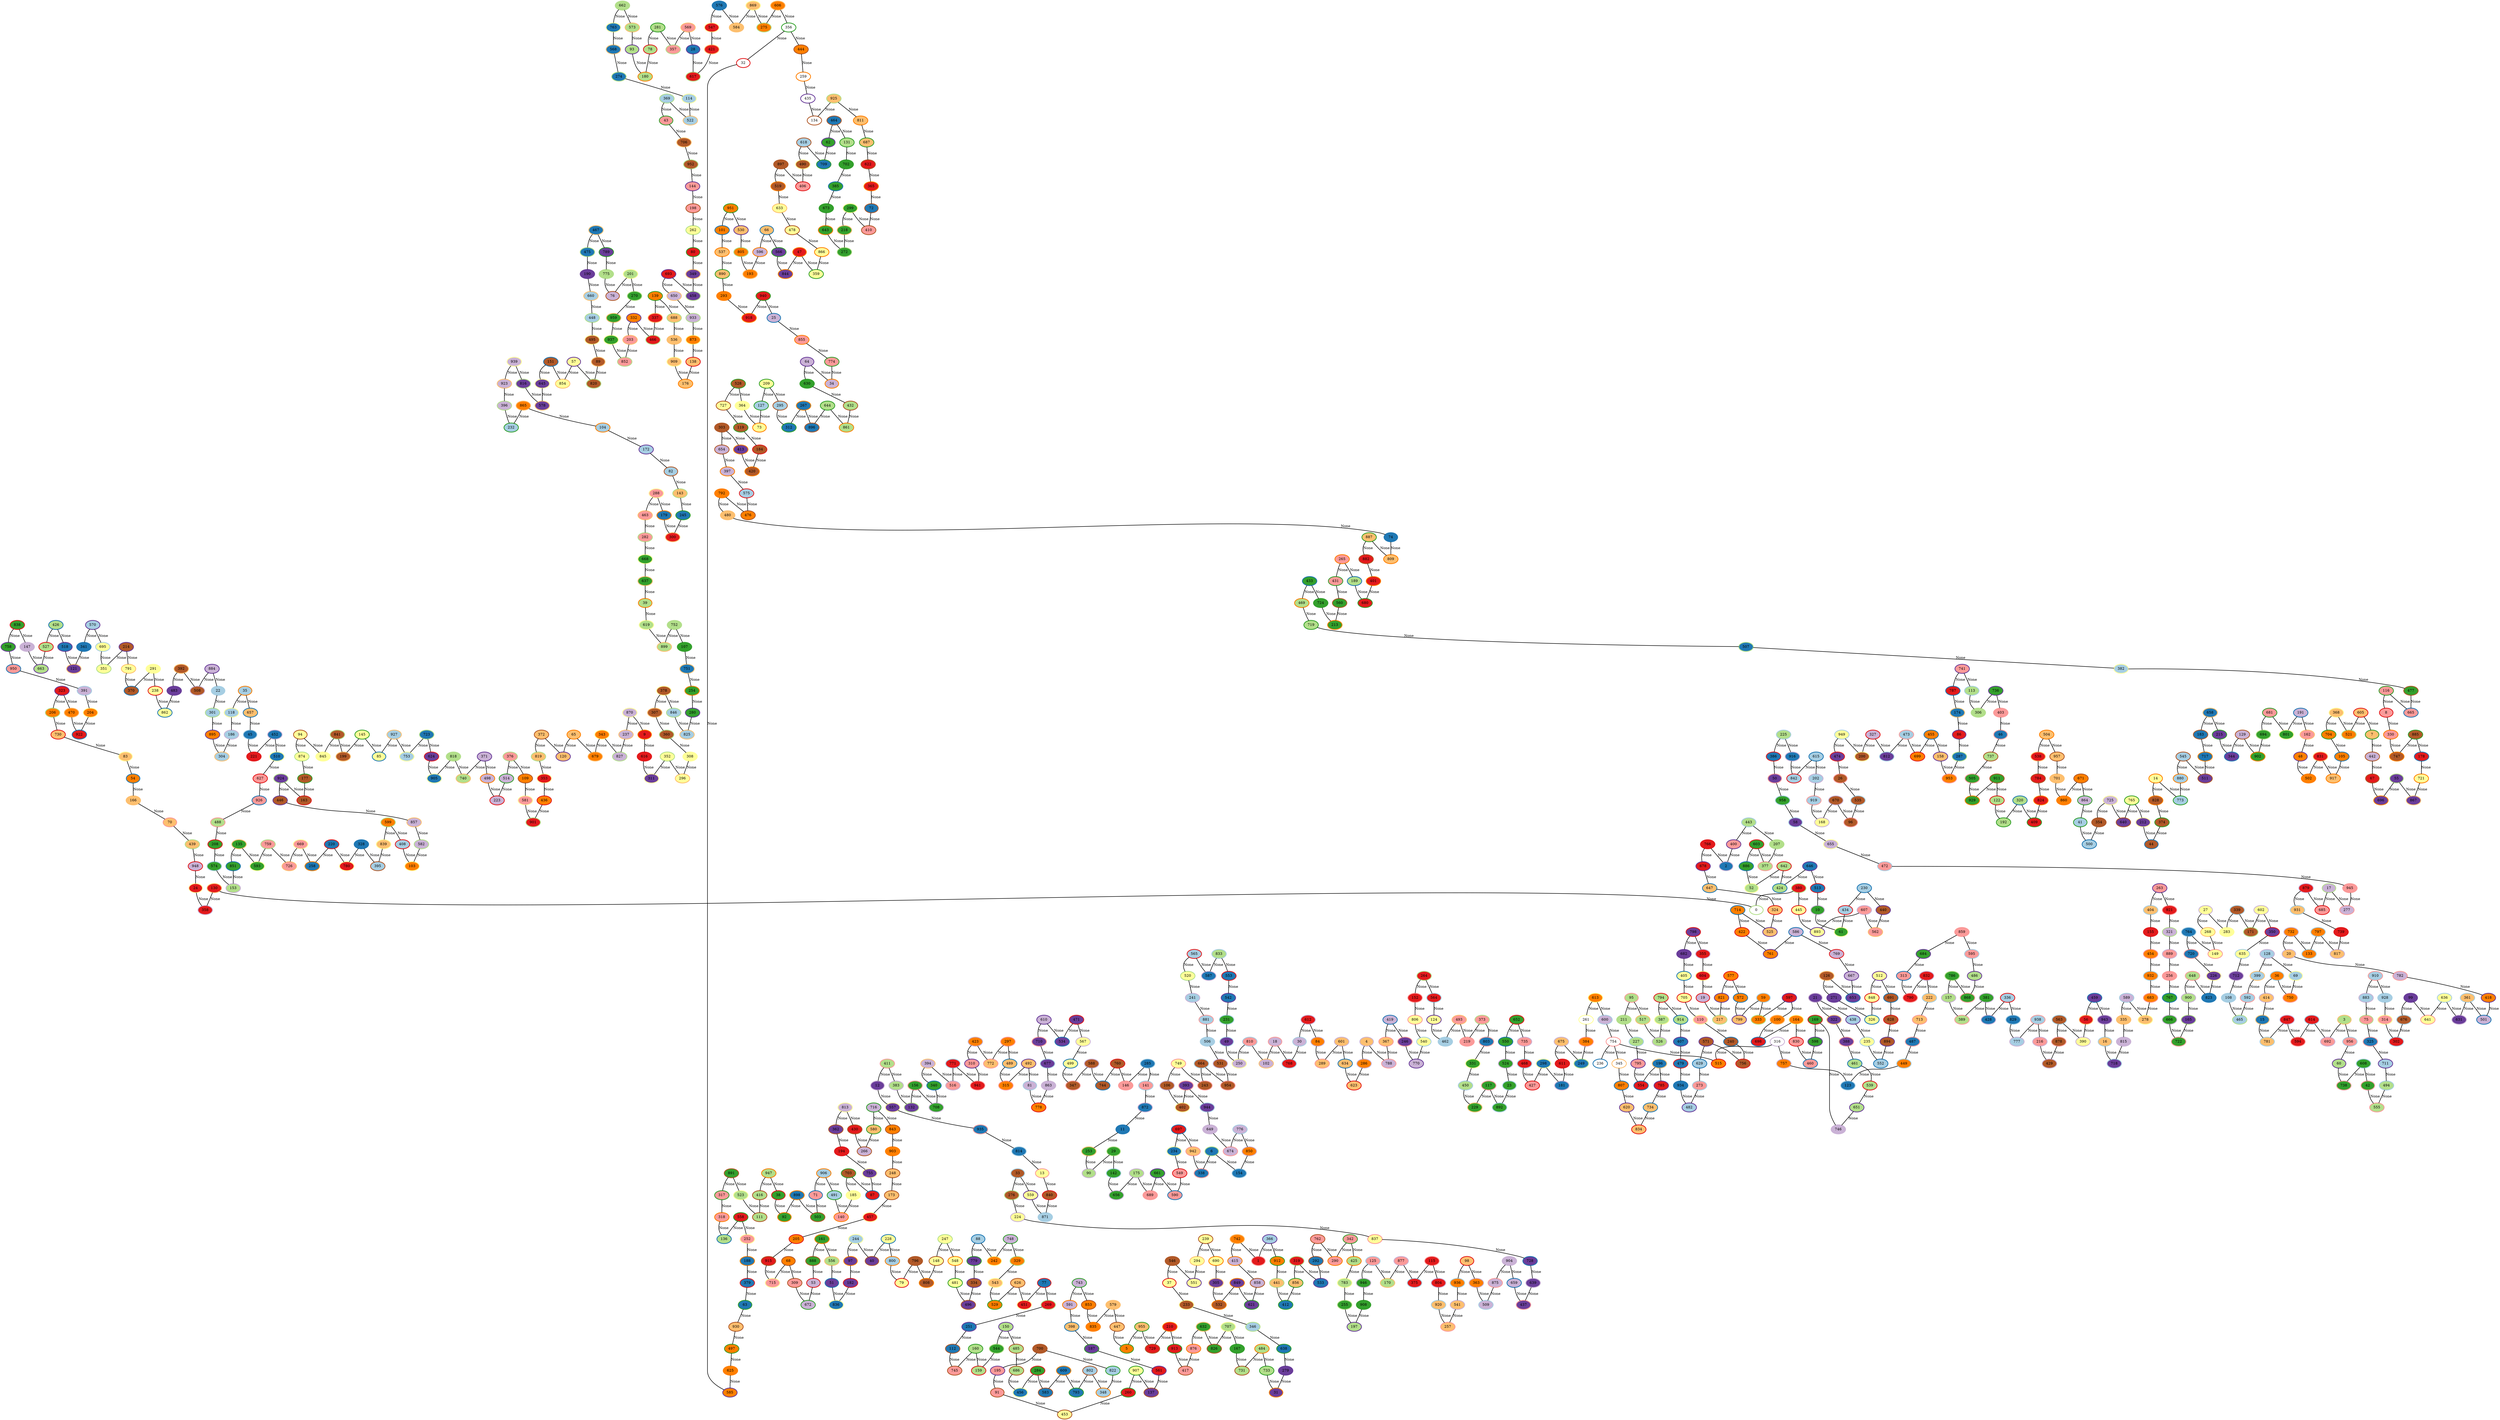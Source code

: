 graph G {
    0 [penwidth=3,label="0",color=3, colorscheme=paired12]
    1 [penwidth=3,label="1",color=5, colorscheme=paired12,style=filled,fillcolor=6]
    2 [penwidth=3,label="2",color=9, colorscheme=paired12,style=filled,fillcolor=2]
    3 [penwidth=3,label="3",color=7, colorscheme=paired12,style=filled,fillcolor=3]
    4 [penwidth=3,label="4",color=9, colorscheme=paired12,style=filled,fillcolor=7]
    5 [penwidth=3,label="5",color=4, colorscheme=paired12,style=filled,fillcolor=8]
    6 [penwidth=3,label="6",color=3, colorscheme=paired12,style=filled,fillcolor=2]
    7 [penwidth=3,label="7",color=4, colorscheme=paired12,style=filled,fillcolor=7]
    8 [penwidth=3,label="8",color=6, colorscheme=paired12,style=filled,fillcolor=5]
    9 [penwidth=3,label="9",color=8, colorscheme=paired12,style=filled,fillcolor=6]
    10 [penwidth=3,label="10",color=9, colorscheme=paired12,style=filled,fillcolor=4]
    11 [penwidth=3,label="11",color=2, colorscheme=paired12,style=filled,fillcolor=2]
    12 [penwidth=3,label="12",color=9, colorscheme=paired12,style=filled,fillcolor=10]
    13 [penwidth=3,label="13",color=5, colorscheme=paired12,style=filled,fillcolor=11]
    14 [penwidth=3,label="14",color=8, colorscheme=paired12,style=filled,fillcolor=11]
    15 [penwidth=3,label="15",color=7, colorscheme=paired12,style=filled,fillcolor=2]
    16 [penwidth=3,label="16",color=1, colorscheme=paired12,style=filled,fillcolor=7]
    17 [penwidth=3,label="17",color=3, colorscheme=paired12,style=filled,fillcolor=9]
    18 [penwidth=3,label="18",color=5, colorscheme=paired12,style=filled,fillcolor=9]
    19 [penwidth=3,label="19",color=6, colorscheme=paired12,style=filled,fillcolor=9]
    20 [penwidth=3,label="20",color=9, colorscheme=paired12,style=filled,fillcolor=7]
    21 [penwidth=3,label="21",color=9, colorscheme=paired12,style=filled,fillcolor=10]
    22 [penwidth=3,label="22",color=1, colorscheme=paired12,style=filled,fillcolor=1]
    23 [penwidth=3,label="23",color=1, colorscheme=paired12,style=filled,fillcolor=4]
    24 [penwidth=3,label="24",color=11, colorscheme=paired12,style=filled,fillcolor=6]
    25 [penwidth=3,label="25",color=2, colorscheme=paired12,style=filled,fillcolor=9]
    26 [penwidth=3,label="26",color=5, colorscheme=paired12,style=filled,fillcolor=12]
    27 [penwidth=3,label="27",color=9, colorscheme=paired12,style=filled,fillcolor=11]
    28 [penwidth=3,label="28",color=10, colorscheme=paired12,style=filled,fillcolor=2]
    29 [penwidth=3,label="29",color=3, colorscheme=paired12,style=filled,fillcolor=4]
    30 [penwidth=3,label="30",color=1, colorscheme=paired12,style=filled,fillcolor=9]
    31 [penwidth=3,label="31",color=8, colorscheme=paired12,style=filled,fillcolor=10]
    32 [penwidth=3,label="32",color=6, colorscheme=paired12]
    33 [penwidth=3,label="33",color=1, colorscheme=paired12,style=filled,fillcolor=12]
    34 [penwidth=3,label="34",color=8, colorscheme=paired12,style=filled,fillcolor=9]
    35 [penwidth=3,label="35",color=8, colorscheme=paired12,style=filled,fillcolor=1]
    36 [penwidth=3,label="36",color=1, colorscheme=paired12,style=filled,fillcolor=8]
    37 [penwidth=3,label="37",color=6, colorscheme=paired12,style=filled,fillcolor=11]
    38 [penwidth=3,label="38",color=6, colorscheme=paired12,style=filled,fillcolor=4]
    39 [penwidth=3,label="39",color=8, colorscheme=paired12,style=filled,fillcolor=3]
    40 [penwidth=3,label="40",color=12, colorscheme=paired12,style=filled,fillcolor=10]
    41 [penwidth=3,label="41",color=4, colorscheme=paired12,style=filled,fillcolor=1]
    42 [penwidth=3,label="42",color=5, colorscheme=paired12,style=filled,fillcolor=4]
    43 [penwidth=3,label="43",color=4, colorscheme=paired12,style=filled,fillcolor=5]
    44 [penwidth=3,label="44",color=2, colorscheme=paired12,style=filled,fillcolor=12]
    45 [penwidth=3,label="45",color=1, colorscheme=paired12,style=filled,fillcolor=2]
    46 [penwidth=3,label="46",color=5, colorscheme=paired12,style=filled,fillcolor=2]
    47 [penwidth=3,label="47",color=8, colorscheme=paired12,style=filled,fillcolor=6]
    48 [penwidth=3,label="48",color=10, colorscheme=paired12,style=filled,fillcolor=8]
    49 [penwidth=3,label="49",color=1, colorscheme=paired12,style=filled,fillcolor=10]
    50 [penwidth=3,label="50",color=5, colorscheme=paired12,style=filled,fillcolor=10]
    51 [penwidth=3,label="51",color=2, colorscheme=paired12,style=filled,fillcolor=10]
    52 [penwidth=3,label="52",color=11, colorscheme=paired12,style=filled,fillcolor=3]
    53 [penwidth=3,label="53",color=6, colorscheme=paired12,style=filled,fillcolor=9]
    54 [penwidth=3,label="54",color=2, colorscheme=paired12,style=filled,fillcolor=8]
    55 [penwidth=3,label="55",color=3, colorscheme=paired12,style=filled,fillcolor=10]
    56 [penwidth=3,label="56",color=7, colorscheme=paired12,style=filled,fillcolor=6]
    57 [penwidth=3,label="57",color=10, colorscheme=paired12,style=filled,fillcolor=11]
    58 [penwidth=3,label="58",color=1, colorscheme=paired12,style=filled,fillcolor=10]
    59 [penwidth=3,label="59",color=1, colorscheme=paired12,style=filled,fillcolor=8]
    60 [penwidth=3,label="60",color=10, colorscheme=paired12,style=filled,fillcolor=3]
    61 [penwidth=3,label="61",color=11, colorscheme=paired12,style=filled,fillcolor=4]
    62 [penwidth=3,label="62",color=10, colorscheme=paired12,style=filled,fillcolor=4]
    63 [penwidth=3,label="63",color=4, colorscheme=paired12,style=filled,fillcolor=2]
    64 [penwidth=3,label="64",color=10, colorscheme=paired12,style=filled,fillcolor=9]
    65 [penwidth=3,label="65",color=8, colorscheme=paired12,style=filled,fillcolor=7]
    66 [penwidth=3,label="66",color=2, colorscheme=paired12,style=filled,fillcolor=7]
    67 [penwidth=3,label="67",color=12, colorscheme=paired12,style=filled,fillcolor=6]
    68 [penwidth=3,label="68",color=12, colorscheme=paired12,style=filled,fillcolor=8]
    69 [penwidth=3,label="69",color=11, colorscheme=paired12,style=filled,fillcolor=1]
    70 [penwidth=3,label="70",color=5, colorscheme=paired12,style=filled,fillcolor=7]
    71 [penwidth=3,label="71",color=2, colorscheme=paired12,style=filled,fillcolor=5]
    72 [penwidth=3,label="72",color=12, colorscheme=paired12,style=filled,fillcolor=2]
    73 [penwidth=3,label="73",color=8, colorscheme=paired12,style=filled,fillcolor=11]
    74 [penwidth=3,label="74",color=2, colorscheme=paired12,style=filled,fillcolor=2]
    75 [penwidth=3,label="75",color=3, colorscheme=paired12,style=filled,fillcolor=5]
    76 [penwidth=3,label="76",color=12, colorscheme=paired12,style=filled,fillcolor=9]
    77 [penwidth=3,label="77",color=6, colorscheme=paired12,style=filled,fillcolor=2]
    78 [penwidth=3,label="78",color=6, colorscheme=paired12,style=filled,fillcolor=3]
    79 [penwidth=3,label="79",color=6, colorscheme=paired12,style=filled,fillcolor=11]
    80 [penwidth=3,label="80",color=4, colorscheme=paired12,style=filled,fillcolor=6]
    81 [penwidth=3,label="81",color=1, colorscheme=paired12,style=filled,fillcolor=9]
    82 [penwidth=3,label="82",color=12, colorscheme=paired12,style=filled,fillcolor=1]
    83 [penwidth=3,label="83",color=11, colorscheme=paired12,style=filled,fillcolor=7]
    84 [penwidth=3,label="84",color=9, colorscheme=paired12,style=filled,fillcolor=8]
    85 [penwidth=3,label="85",color=2, colorscheme=paired12,style=filled,fillcolor=11]
    86 [penwidth=3,label="86",color=10, colorscheme=paired12,style=filled,fillcolor=6]
    87 [penwidth=3,label="87",color=2, colorscheme=paired12,style=filled,fillcolor=6]
    88 [penwidth=3,label="88",color=2, colorscheme=paired12,style=filled,fillcolor=1]
    89 [penwidth=3,label="89",color=7, colorscheme=paired12,style=filled,fillcolor=12]
    90 [penwidth=3,label="90",color=9, colorscheme=paired12,style=filled,fillcolor=3]
    91 [penwidth=3,label="91",color=12, colorscheme=paired12,style=filled,fillcolor=5]
    92 [penwidth=3,label="92",color=8, colorscheme=paired12,style=filled,fillcolor=4]
    93 [penwidth=3,label="93",color=10, colorscheme=paired12,style=filled,fillcolor=3]
    94 [penwidth=3,label="94",color=12, colorscheme=paired12,style=filled,fillcolor=11]
    95 [penwidth=3,label="95",color=5, colorscheme=paired12,style=filled,fillcolor=3]
    96 [penwidth=3,label="96",color=5, colorscheme=paired12,style=filled,fillcolor=12]
    97 [penwidth=3,label="97",color=8, colorscheme=paired12,style=filled,fillcolor=10]
    98 [penwidth=3,label="98",color=6, colorscheme=paired12,style=filled,fillcolor=7]
    99 [penwidth=3,label="99",color=10, colorscheme=paired12,style=filled,fillcolor=10]
    100 [penwidth=3,label="100",color=7, colorscheme=paired12,style=filled,fillcolor=8]
    101 [penwidth=3,label="101",color=2, colorscheme=paired12,style=filled,fillcolor=8]
    102 [penwidth=3,label="102",color=7, colorscheme=paired12,style=filled,fillcolor=9]
    103 [penwidth=3,label="103",color=11, colorscheme=paired12,style=filled,fillcolor=8]
    104 [penwidth=3,label="104",color=8, colorscheme=paired12,style=filled,fillcolor=1]
    105 [penwidth=3,label="105",color=2, colorscheme=paired12,style=filled,fillcolor=8]
    106 [penwidth=3,label="106",color=9, colorscheme=paired12,style=filled,fillcolor=12]
    107 [penwidth=3,label="107",color=4, colorscheme=paired12,style=filled,fillcolor=4]
    108 [penwidth=3,label="108",color=1, colorscheme=paired12,style=filled,fillcolor=1]
    109 [penwidth=3,label="109",color=12, colorscheme=paired12,style=filled,fillcolor=8]
    110 [penwidth=3,label="110",color=11, colorscheme=paired12,style=filled,fillcolor=5]
    111 [penwidth=3,label="111",color=12, colorscheme=paired12,style=filled,fillcolor=3]
    112 [penwidth=3,label="112",color=12, colorscheme=paired12,style=filled,fillcolor=2]
    113 [penwidth=3,label="113",color=1, colorscheme=paired12,style=filled,fillcolor=3]
    114 [penwidth=3,label="114",color=11, colorscheme=paired12,style=filled,fillcolor=1]
    115 [penwidth=3,label="115",color=5, colorscheme=paired12,style=filled,fillcolor=6]
    116 [penwidth=3,label="116",color=4, colorscheme=paired12,style=filled,fillcolor=5]
    117 [penwidth=3,label="117",color=5, colorscheme=paired12,style=filled,fillcolor=4]
    118 [penwidth=3,label="118",color=11, colorscheme=paired12,style=filled,fillcolor=1]
    119 [penwidth=3,label="119",color=4, colorscheme=paired12,style=filled,fillcolor=12]
    120 [penwidth=3,label="120",color=10, colorscheme=paired12,style=filled,fillcolor=7]
    121 [penwidth=3,label="121",color=7, colorscheme=paired12,style=filled,fillcolor=10]
    122 [penwidth=3,label="122",color=6, colorscheme=paired12,style=filled,fillcolor=3]
    123 [penwidth=3,label="123",color=1, colorscheme=paired12,style=filled,fillcolor=2]
    124 [penwidth=3,label="124",color=10, colorscheme=paired12,style=filled,fillcolor=11]
    125 [penwidth=3,label="125",color=1, colorscheme=paired12,style=filled,fillcolor=5]
    126 [penwidth=3,label="126",color=7, colorscheme=paired12,style=filled,fillcolor=12]
    127 [penwidth=3,label="127",color=4, colorscheme=paired12,style=filled,fillcolor=1]
    128 [penwidth=3,label="128",color=9, colorscheme=paired12,style=filled,fillcolor=1]
    129 [penwidth=3,label="129",color=12, colorscheme=paired12,style=filled,fillcolor=9]
    130 [penwidth=3,label="130",color=7, colorscheme=paired12,style=filled,fillcolor=6]
    131 [penwidth=3,label="131",color=4, colorscheme=paired12,style=filled,fillcolor=3]
    132 [penwidth=3,label="132",color=3, colorscheme=paired12,style=filled,fillcolor=10]
    133 [penwidth=3,label="133",color=1, colorscheme=paired12,style=filled,fillcolor=8]
    134 [penwidth=3,label="134",color=12, colorscheme=paired12]
    135 [penwidth=3,label="135",color=7, colorscheme=paired12,style=filled,fillcolor=4]
    136 [penwidth=3,label="136",color=2, colorscheme=paired12,style=filled,fillcolor=3]
    137 [penwidth=3,label="137",color=12, colorscheme=paired12,style=filled,fillcolor=10]
    138 [penwidth=3,label="138",color=6, colorscheme=paired12,style=filled,fillcolor=7]
    139 [penwidth=3,label="139",color=4, colorscheme=paired12,style=filled,fillcolor=8]
    140 [penwidth=3,label="140",color=8, colorscheme=paired12,style=filled,fillcolor=5]
    141 [penwidth=3,label="141",color=1, colorscheme=paired12,style=filled,fillcolor=5]
    142 [penwidth=3,label="142",color=1, colorscheme=paired12,style=filled,fillcolor=4]
    143 [penwidth=3,label="143",color=3, colorscheme=paired12,style=filled,fillcolor=7]
    144 [penwidth=3,label="144",color=10, colorscheme=paired12,style=filled,fillcolor=5]
    145 [penwidth=3,label="145",color=4, colorscheme=paired12,style=filled,fillcolor=11]
    146 [penwidth=3,label="146",color=5, colorscheme=paired12,style=filled,fillcolor=5]
    147 [penwidth=3,label="147",color=9, colorscheme=paired12,style=filled,fillcolor=9]
    148 [penwidth=3,label="148",color=12, colorscheme=paired12,style=filled,fillcolor=11]
    149 [penwidth=3,label="149",color=5, colorscheme=paired12,style=filled,fillcolor=11]
    150 [penwidth=3,label="150",color=10, colorscheme=paired12,style=filled,fillcolor=3]
    151 [penwidth=3,label="151",color=2, colorscheme=paired12,style=filled,fillcolor=12]
    152 [penwidth=3,label="152",color=5, colorscheme=paired12,style=filled,fillcolor=6]
    153 [penwidth=3,label="153",color=9, colorscheme=paired12,style=filled,fillcolor=3]
    154 [penwidth=3,label="154",color=1, colorscheme=paired12,style=filled,fillcolor=2]
    155 [penwidth=3,label="155",color=6, colorscheme=paired12,style=filled,fillcolor=6]
    156 [penwidth=3,label="156",color=5, colorscheme=paired12,style=filled,fillcolor=4]
    157 [penwidth=3,label="157",color=9, colorscheme=paired12,style=filled,fillcolor=3]
    158 [penwidth=3,label="158",color=10, colorscheme=paired12,style=filled,fillcolor=7]
    159 [penwidth=3,label="159",color=6, colorscheme=paired12,style=filled,fillcolor=3]
    160 [penwidth=3,label="160",color=4, colorscheme=paired12,style=filled,fillcolor=3]
    161 [penwidth=3,label="161",color=8, colorscheme=paired12,style=filled,fillcolor=4]
    162 [penwidth=3,label="162",color=7, colorscheme=paired12,style=filled,fillcolor=5]
    163 [penwidth=3,label="163",color=6, colorscheme=paired12,style=filled,fillcolor=12]
    164 [penwidth=3,label="164",color=11, colorscheme=paired12,style=filled,fillcolor=8]
    165 [penwidth=3,label="165",color=3, colorscheme=paired12,style=filled,fillcolor=10]
    166 [penwidth=3,label="166",color=7, colorscheme=paired12,style=filled,fillcolor=7]
    167 [penwidth=3,label="167",color=4, colorscheme=paired12,style=filled,fillcolor=4]
    168 [penwidth=3,label="168",color=9, colorscheme=paired12,style=filled,fillcolor=11]
    169 [penwidth=3,label="169",color=6, colorscheme=paired12,style=filled,fillcolor=4]
    170 [penwidth=3,label="170",color=7, colorscheme=paired12,style=filled,fillcolor=3]
    171 [penwidth=3,label="171",color=3, colorscheme=paired12,style=filled,fillcolor=12]
    172 [penwidth=3,label="172",color=10, colorscheme=paired12,style=filled,fillcolor=1]
    173 [penwidth=3,label="173",color=12, colorscheme=paired12,style=filled,fillcolor=7]
    174 [penwidth=3,label="174",color=7, colorscheme=paired12,style=filled,fillcolor=2]
    175 [penwidth=3,label="175",color=9, colorscheme=paired12,style=filled,fillcolor=3]
    176 [penwidth=3,label="176",color=8, colorscheme=paired12,style=filled,fillcolor=7]
    177 [penwidth=3,label="177",color=4, colorscheme=paired12,style=filled,fillcolor=12]
    178 [penwidth=3,label="178",color=2, colorscheme=paired12,style=filled,fillcolor=6]
    179 [penwidth=3,label="179",color=8, colorscheme=paired12,style=filled,fillcolor=2]
    180 [penwidth=3,label="180",color=8, colorscheme=paired12,style=filled,fillcolor=3]
    181 [penwidth=3,label="181",color=9, colorscheme=paired12,style=filled,fillcolor=2]
    182 [penwidth=3,label="182",color=6, colorscheme=paired12,style=filled,fillcolor=10]
    183 [penwidth=3,label="183",color=12, colorscheme=paired12,style=filled,fillcolor=2]
    184 [penwidth=3,label="184",color=6, colorscheme=paired12,style=filled,fillcolor=12]
    185 [penwidth=3,label="185",color=11, colorscheme=paired12,style=filled,fillcolor=11]
    186 [penwidth=3,label="186",color=9, colorscheme=paired12,style=filled,fillcolor=1]
    187 [penwidth=3,label="187",color=4, colorscheme=paired12,style=filled,fillcolor=10]
    188 [penwidth=3,label="188",color=8, colorscheme=paired12,style=filled,fillcolor=2]
    189 [penwidth=3,label="189",color=2, colorscheme=paired12,style=filled,fillcolor=3]
    190 [penwidth=3,label="190",color=10, colorscheme=paired12,style=filled,fillcolor=10]
    191 [penwidth=3,label="191",color=2, colorscheme=paired12,style=filled,fillcolor=9]
    192 [penwidth=3,label="192",color=4, colorscheme=paired12,style=filled,fillcolor=3]
    193 [penwidth=3,label="193",color=7, colorscheme=paired12,style=filled,fillcolor=8]
    194 [penwidth=3,label="194",color=6, colorscheme=paired12,style=filled,fillcolor=6]
    195 [penwidth=3,label="195",color=10, colorscheme=paired12,style=filled,fillcolor=5]
    196 [penwidth=3,label="196",color=7, colorscheme=paired12,style=filled,fillcolor=2]
    197 [penwidth=3,label="197",color=10, colorscheme=paired12,style=filled,fillcolor=3]
    198 [penwidth=3,label="198",color=12, colorscheme=paired12,style=filled,fillcolor=5]
    199 [penwidth=3,label="199",color=7, colorscheme=paired12,style=filled,fillcolor=12]
    200 [penwidth=3,label="200",color=11, colorscheme=paired12,style=filled,fillcolor=12]
    201 [penwidth=3,label="201",color=11, colorscheme=paired12,style=filled,fillcolor=3]
    202 [penwidth=3,label="202",color=9, colorscheme=paired12,style=filled,fillcolor=1]
    203 [penwidth=3,label="203",color=7, colorscheme=paired12,style=filled,fillcolor=5]
    204 [penwidth=3,label="204",color=11, colorscheme=paired12,style=filled,fillcolor=8]
    205 [penwidth=3,label="205",color=6, colorscheme=paired12,style=filled,fillcolor=8]
    206 [penwidth=3,label="206",color=3, colorscheme=paired12,style=filled,fillcolor=8]
    207 [penwidth=3,label="207",color=3, colorscheme=paired12,style=filled,fillcolor=3]
    208 [penwidth=3,label="208",color=6, colorscheme=paired12,style=filled,fillcolor=4]
    209 [penwidth=3,label="209",color=4, colorscheme=paired12,style=filled,fillcolor=11]
    210 [penwidth=3,label="210",color=8, colorscheme=paired12,style=filled,fillcolor=6]
    211 [penwidth=3,label="211",color=3, colorscheme=paired12,style=filled,fillcolor=3]
    212 [penwidth=3,label="212",color=11, colorscheme=paired12,style=filled,fillcolor=10]
    213 [penwidth=3,label="213",color=8, colorscheme=paired12,style=filled,fillcolor=4]
    214 [penwidth=3,label="214",color=10, colorscheme=paired12,style=filled,fillcolor=12]
    215 [penwidth=3,label="215",color=4, colorscheme=paired12,style=filled,fillcolor=10]
    216 [penwidth=3,label="216",color=9, colorscheme=paired12,style=filled,fillcolor=5]
    217 [penwidth=3,label="217",color=3, colorscheme=paired12,style=filled,fillcolor=7]
    218 [penwidth=3,label="218",color=7, colorscheme=paired12,style=filled,fillcolor=4]
    219 [penwidth=3,label="219",color=5, colorscheme=paired12,style=filled,fillcolor=5]
    220 [penwidth=3,label="220",color=6, colorscheme=paired12,style=filled,fillcolor=2]
    221 [penwidth=3,label="221",color=6, colorscheme=paired12,style=filled,fillcolor=6]
    222 [penwidth=3,label="222",color=1, colorscheme=paired12,style=filled,fillcolor=7]
    223 [penwidth=3,label="223",color=6, colorscheme=paired12,style=filled,fillcolor=9]
    224 [penwidth=3,label="224",color=9, colorscheme=paired12,style=filled,fillcolor=11]
    225 [penwidth=3,label="225",color=1, colorscheme=paired12,style=filled,fillcolor=3]
    226 [penwidth=3,label="226",color=11, colorscheme=paired12,style=filled,fillcolor=10]
    227 [penwidth=3,label="227",color=1, colorscheme=paired12,style=filled,fillcolor=3]
    228 [penwidth=3,label="228",color=2, colorscheme=paired12,style=filled,fillcolor=11]
    229 [penwidth=3,label="229",color=7, colorscheme=paired12,style=filled,fillcolor=4]
    230 [penwidth=3,label="230",color=2, colorscheme=paired12,style=filled,fillcolor=1]
    231 [penwidth=3,label="231",color=1, colorscheme=paired12,style=filled,fillcolor=4]
    232 [penwidth=3,label="232",color=4, colorscheme=paired12,style=filled,fillcolor=1]
    233 [penwidth=3,label="233",color=11, colorscheme=paired12,style=filled,fillcolor=12]
    234 [penwidth=3,label="234",color=11, colorscheme=paired12,style=filled,fillcolor=2]
    235 [penwidth=3,label="235",color=1, colorscheme=paired12,style=filled,fillcolor=11]
    236 [penwidth=3,label="236",color=2, colorscheme=paired12]
    237 [penwidth=3,label="237",color=7, colorscheme=paired12,style=filled,fillcolor=9]
    238 [penwidth=3,label="238",color=6, colorscheme=paired12,style=filled,fillcolor=11]
    239 [penwidth=3,label="239",color=12, colorscheme=paired12,style=filled,fillcolor=11]
    240 [penwidth=3,label="240",color=2, colorscheme=paired12,style=filled,fillcolor=12]
    241 [penwidth=3,label="241",color=9, colorscheme=paired12,style=filled,fillcolor=1]
    242 [penwidth=3,label="242",color=11, colorscheme=paired12,style=filled,fillcolor=8]
    243 [penwidth=3,label="243",color=5, colorscheme=paired12,style=filled,fillcolor=12]
    244 [penwidth=3,label="244",color=11, colorscheme=paired12,style=filled,fillcolor=1]
    245 [penwidth=3,label="245",color=4, colorscheme=paired12,style=filled,fillcolor=2]
    246 [penwidth=3,label="246",color=5, colorscheme=paired12,style=filled,fillcolor=10]
    247 [penwidth=3,label="247",color=3, colorscheme=paired12,style=filled,fillcolor=11]
    248 [penwidth=3,label="248",color=12, colorscheme=paired12,style=filled,fillcolor=7]
    249 [penwidth=3,label="249",color=3, colorscheme=paired12,style=filled,fillcolor=2]
    250 [penwidth=3,label="250",color=11, colorscheme=paired12,style=filled,fillcolor=9]
    251 [penwidth=3,label="251",color=10, colorscheme=paired12,style=filled,fillcolor=2]
    252 [penwidth=3,label="252",color=11, colorscheme=paired12,style=filled,fillcolor=5]
    253 [penwidth=3,label="253",color=7, colorscheme=paired12,style=filled,fillcolor=4]
    254 [penwidth=3,label="254",color=8, colorscheme=paired12,style=filled,fillcolor=4]
    255 [penwidth=3,label="255",color=3, colorscheme=paired12,style=filled,fillcolor=4]
    256 [penwidth=3,label="256",color=5, colorscheme=paired12,style=filled,fillcolor=5]
    257 [penwidth=3,label="257",color=5, colorscheme=paired12,style=filled,fillcolor=7]
    258 [penwidth=3,label="258",color=8, colorscheme=paired12,style=filled,fillcolor=2]
    259 [penwidth=3,label="259",color=8, colorscheme=paired12]
    260 [penwidth=3,label="260",color=4, colorscheme=paired12,style=filled,fillcolor=6]
    261 [penwidth=3,label="261",color=11, colorscheme=paired12]
    262 [penwidth=3,label="262",color=3, colorscheme=paired12,style=filled,fillcolor=11]
    263 [penwidth=3,label="263",color=10, colorscheme=paired12,style=filled,fillcolor=5]
    264 [penwidth=3,label="264",color=3, colorscheme=paired12,style=filled,fillcolor=6]
    265 [penwidth=3,label="265",color=8, colorscheme=paired12,style=filled,fillcolor=5]
    266 [penwidth=3,label="266",color=12, colorscheme=paired12,style=filled,fillcolor=9]
    267 [penwidth=3,label="267",color=8, colorscheme=paired12,style=filled,fillcolor=2]
    268 [penwidth=3,label="268",color=7, colorscheme=paired12,style=filled,fillcolor=11]
    269 [penwidth=3,label="269",color=3, colorscheme=paired12,style=filled,fillcolor=6]
    270 [penwidth=3,label="270",color=3, colorscheme=paired12,style=filled,fillcolor=4]
    271 [penwidth=3,label="271",color=10, colorscheme=paired12,style=filled,fillcolor=10]
    272 [penwidth=3,label="272",color=3, colorscheme=paired12,style=filled,fillcolor=4]
    273 [penwidth=3,label="273",color=1, colorscheme=paired12,style=filled,fillcolor=5]
    274 [penwidth=3,label="274",color=3, colorscheme=paired12,style=filled,fillcolor=2]
    275 [penwidth=3,label="275",color=3, colorscheme=paired12,style=filled,fillcolor=8]
    276 [penwidth=3,label="276",color=3, colorscheme=paired12,style=filled,fillcolor=12]
    277 [penwidth=3,label="277",color=5, colorscheme=paired12,style=filled,fillcolor=9]
    278 [penwidth=3,label="278",color=11, colorscheme=paired12,style=filled,fillcolor=7]
    279 [penwidth=3,label="279",color=10, colorscheme=paired12,style=filled,fillcolor=10]
    280 [penwidth=3,label="280",color=10, colorscheme=paired12,style=filled,fillcolor=4]
    281 [penwidth=3,label="281",color=4, colorscheme=paired12,style=filled,fillcolor=3]
    282 [penwidth=3,label="282",color=3, colorscheme=paired12,style=filled,fillcolor=5]
    283 [penwidth=3,label="283",color=11, colorscheme=paired12,style=filled,fillcolor=11]
    284 [penwidth=3,label="284",color=6, colorscheme=paired12,style=filled,fillcolor=4]
    285 [penwidth=3,label="285",color=1, colorscheme=paired12,style=filled,fillcolor=2]
    286 [penwidth=3,label="286",color=9, colorscheme=paired12,style=filled,fillcolor=8]
    287 [penwidth=3,label="287",color=3, colorscheme=paired12,style=filled,fillcolor=2]
    288 [penwidth=3,label="288",color=11, colorscheme=paired12,style=filled,fillcolor=5]
    289 [penwidth=3,label="289",color=5, colorscheme=paired12,style=filled,fillcolor=7]
    290 [penwidth=3,label="290",color=8, colorscheme=paired12,style=filled,fillcolor=5]
    291 [penwidth=3,label="291",color=11, colorscheme=paired12,style=filled,fillcolor=11]
    292 [penwidth=3,label="292",color=12, colorscheme=paired12,style=filled,fillcolor=2]
    293 [penwidth=3,label="293",color=8, colorscheme=paired12,style=filled,fillcolor=8]
    294 [penwidth=3,label="294",color=7, colorscheme=paired12,style=filled,fillcolor=11]
    295 [penwidth=3,label="295",color=12, colorscheme=paired12,style=filled,fillcolor=1]
    296 [penwidth=3,label="296",color=7, colorscheme=paired12,style=filled,fillcolor=11]
    297 [penwidth=3,label="297",color=5, colorscheme=paired12,style=filled,fillcolor=8]
    298 [penwidth=3,label="298",color=11, colorscheme=paired12,style=filled,fillcolor=2]
    299 [penwidth=3,label="299",color=11, colorscheme=paired12,style=filled,fillcolor=4]
    300 [penwidth=3,label="300",color=7, colorscheme=paired12,style=filled,fillcolor=6]
    301 [penwidth=3,label="301",color=3, colorscheme=paired12,style=filled,fillcolor=1]
    302 [penwidth=3,label="302",color=1, colorscheme=paired12,style=filled,fillcolor=6]
    303 [penwidth=3,label="303",color=12, colorscheme=paired12,style=filled,fillcolor=12]
    304 [penwidth=3,label="304",color=7, colorscheme=paired12,style=filled,fillcolor=1]
    305 [penwidth=3,label="305",color=7, colorscheme=paired12,style=filled,fillcolor=10]
    306 [penwidth=3,label="306",color=3, colorscheme=paired12,style=filled,fillcolor=3]
    307 [penwidth=3,label="307",color=7, colorscheme=paired12,style=filled,fillcolor=12]
    308 [penwidth=3,label="308",color=11, colorscheme=paired12,style=filled,fillcolor=11]
    309 [penwidth=3,label="309",color=12, colorscheme=paired12,style=filled,fillcolor=5]
    310 [penwidth=3,label="310",color=10, colorscheme=paired12,style=filled,fillcolor=5]
    311 [penwidth=3,label="311",color=11, colorscheme=paired12,style=filled,fillcolor=10]
    312 [penwidth=3,label="312",color=4, colorscheme=paired12,style=filled,fillcolor=2]
    313 [penwidth=3,label="313",color=2, colorscheme=paired12,style=filled,fillcolor=5]
    314 [penwidth=3,label="314",color=11, colorscheme=paired12,style=filled,fillcolor=5]
    315 [penwidth=3,label="315",color=5, colorscheme=paired12,style=filled,fillcolor=8]
    316 [penwidth=3,label="316",color=9, colorscheme=paired12]
    317 [penwidth=3,label="317",color=4, colorscheme=paired12,style=filled,fillcolor=5]
    318 [penwidth=3,label="318",color=8, colorscheme=paired12,style=filled,fillcolor=5]
    319 [penwidth=3,label="319",color=3, colorscheme=paired12,style=filled,fillcolor=6]
    320 [penwidth=3,label="320",color=2, colorscheme=paired12,style=filled,fillcolor=3]
    321 [penwidth=3,label="321",color=3, colorscheme=paired12,style=filled,fillcolor=9]
    322 [penwidth=3,label="322",color=7, colorscheme=paired12,style=filled,fillcolor=10]
    323 [penwidth=3,label="323",color=10, colorscheme=paired12,style=filled,fillcolor=6]
    324 [penwidth=3,label="324",color=6, colorscheme=paired12,style=filled,fillcolor=7]
    325 [penwidth=3,label="325",color=5, colorscheme=paired12,style=filled,fillcolor=2]
    326 [penwidth=3,label="326",color=2, colorscheme=paired12,style=filled,fillcolor=11]
    327 [penwidth=3,label="327",color=6, colorscheme=paired12,style=filled,fillcolor=9]
    328 [penwidth=3,label="328",color=2, colorscheme=paired12,style=filled,fillcolor=2]
    329 [penwidth=3,label="329",color=3, colorscheme=paired12,style=filled,fillcolor=8]
    330 [penwidth=3,label="330",color=8, colorscheme=paired12,style=filled,fillcolor=5]
    331 [penwidth=3,label="331",color=11, colorscheme=paired12,style=filled,fillcolor=4]
    332 [penwidth=3,label="332",color=10, colorscheme=paired12,style=filled,fillcolor=8]
    333 [penwidth=3,label="333",color=3, colorscheme=paired12,style=filled,fillcolor=8]
    334 [penwidth=3,label="334",color=10, colorscheme=paired12,style=filled,fillcolor=12]
    335 [penwidth=3,label="335",color=7, colorscheme=paired12,style=filled,fillcolor=7]
    336 [penwidth=3,label="336",color=6, colorscheme=paired12,style=filled,fillcolor=1]
    337 [penwidth=3,label="337",color=7, colorscheme=paired12,style=filled,fillcolor=6]
    338 [penwidth=3,label="338",color=5, colorscheme=paired12,style=filled,fillcolor=2]
    339 [penwidth=3,label="339",color=1, colorscheme=paired12,style=filled,fillcolor=12]
    340 [penwidth=3,label="340",color=2, colorscheme=paired12,style=filled,fillcolor=4]
    341 [penwidth=3,label="341",color=2, colorscheme=paired12,style=filled,fillcolor=2]
    342 [penwidth=3,label="342",color=4, colorscheme=paired12,style=filled,fillcolor=5]
    343 [penwidth=3,label="343",color=11, colorscheme=paired12,style=filled,fillcolor=8]
    344 [penwidth=3,label="344",color=2, colorscheme=paired12,style=filled,fillcolor=10]
    345 [penwidth=3,label="345",color=7, colorscheme=paired12]
    346 [penwidth=3,label="346",color=3, colorscheme=paired12,style=filled,fillcolor=1]
    347 [penwidth=3,label="347",color=5, colorscheme=paired12,style=filled,fillcolor=12]
    348 [penwidth=3,label="348",color=8, colorscheme=paired12,style=filled,fillcolor=1]
    349 [penwidth=3,label="349",color=7, colorscheme=paired12,style=filled,fillcolor=10]
    350 [penwidth=3,label="350",color=6, colorscheme=paired12,style=filled,fillcolor=10]
    351 [penwidth=3,label="351",color=3, colorscheme=paired12,style=filled,fillcolor=11]
    352 [penwidth=3,label="352",color=3, colorscheme=paired12,style=filled,fillcolor=11]
    353 [penwidth=3,label="353",color=11, colorscheme=paired12,style=filled,fillcolor=6]
    354 [penwidth=3,label="354",color=12, colorscheme=paired12,style=filled,fillcolor=12]
    355 [penwidth=3,label="355",color=9, colorscheme=paired12,style=filled,fillcolor=6]
    356 [penwidth=3,label="356",color=4, colorscheme=paired12]
    357 [penwidth=3,label="357",color=3, colorscheme=paired12,style=filled,fillcolor=5]
    358 [penwidth=3,label="358",color=9, colorscheme=paired12,style=filled,fillcolor=6]
    359 [penwidth=3,label="359",color=4, colorscheme=paired12,style=filled,fillcolor=11]
    360 [penwidth=3,label="360",color=3, colorscheme=paired12,style=filled,fillcolor=12]
    361 [penwidth=3,label="361",color=1, colorscheme=paired12,style=filled,fillcolor=7]
    362 [penwidth=3,label="362",color=12, colorscheme=paired12,style=filled,fillcolor=10]
    363 [penwidth=3,label="363",color=9, colorscheme=paired12,style=filled,fillcolor=8]
    364 [penwidth=3,label="364",color=11, colorscheme=paired12,style=filled,fillcolor=11]
    365 [penwidth=3,label="365",color=8, colorscheme=paired12,style=filled,fillcolor=6]
    366 [penwidth=3,label="366",color=10, colorscheme=paired12,style=filled,fillcolor=1]
    367 [penwidth=3,label="367",color=5, colorscheme=paired12,style=filled,fillcolor=7]
    368 [penwidth=3,label="368",color=11, colorscheme=paired12,style=filled,fillcolor=7]
    369 [penwidth=3,label="369",color=3, colorscheme=paired12,style=filled,fillcolor=1]
    370 [penwidth=3,label="370",color=2, colorscheme=paired12,style=filled,fillcolor=12]
    371 [penwidth=3,label="371",color=10, colorscheme=paired12,style=filled,fillcolor=9]
    372 [penwidth=3,label="372",color=12, colorscheme=paired12,style=filled,fillcolor=7]
    373 [penwidth=3,label="373",color=3, colorscheme=paired12,style=filled,fillcolor=5]
    374 [penwidth=3,label="374",color=4, colorscheme=paired12,style=filled,fillcolor=12]
    375 [penwidth=3,label="375",color=1, colorscheme=paired12,style=filled,fillcolor=6]
    376 [penwidth=3,label="376",color=3, colorscheme=paired12,style=filled,fillcolor=5]
    377 [penwidth=3,label="377",color=5, colorscheme=paired12,style=filled,fillcolor=3]
    378 [penwidth=3,label="378",color=11, colorscheme=paired12,style=filled,fillcolor=12]
    379 [penwidth=3,label="379",color=6, colorscheme=paired12,style=filled,fillcolor=2]
    380 [penwidth=3,label="380",color=3, colorscheme=paired12,style=filled,fillcolor=6]
    381 [penwidth=3,label="381",color=9, colorscheme=paired12,style=filled,fillcolor=4]
    382 [penwidth=3,label="382",color=11, colorscheme=paired12,style=filled,fillcolor=1]
    383 [penwidth=3,label="383",color=9, colorscheme=paired12,style=filled,fillcolor=3]
    384 [penwidth=3,label="384",color=5, colorscheme=paired12,style=filled,fillcolor=8]
    385 [penwidth=3,label="385",color=2, colorscheme=paired12,style=filled,fillcolor=4]
    386 [penwidth=3,label="386",color=6, colorscheme=paired12,style=filled,fillcolor=2]
    387 [penwidth=3,label="387",color=11, colorscheme=paired12,style=filled,fillcolor=3]
    388 [penwidth=3,label="388",color=5, colorscheme=paired12,style=filled,fillcolor=10]
    389 [penwidth=3,label="389",color=5, colorscheme=paired12,style=filled,fillcolor=3]
    390 [penwidth=3,label="390",color=9, colorscheme=paired12,style=filled,fillcolor=11]
    391 [penwidth=3,label="391",color=1, colorscheme=paired12,style=filled,fillcolor=9]
    392 [penwidth=3,label="392",color=7, colorscheme=paired12,style=filled,fillcolor=12]
    393 [penwidth=3,label="393",color=5, colorscheme=paired12,style=filled,fillcolor=10]
    394 [penwidth=3,label="394",color=7, colorscheme=paired12,style=filled,fillcolor=9]
    395 [penwidth=3,label="395",color=12, colorscheme=paired12,style=filled,fillcolor=1]
    396 [penwidth=3,label="396",color=3, colorscheme=paired12,style=filled,fillcolor=9]
    397 [penwidth=3,label="397",color=8, colorscheme=paired12,style=filled,fillcolor=9]
    398 [penwidth=3,label="398",color=2, colorscheme=paired12,style=filled,fillcolor=7]
    399 [penwidth=3,label="399",color=7, colorscheme=paired12,style=filled,fillcolor=1]
    400 [penwidth=3,label="400",color=10, colorscheme=paired12,style=filled,fillcolor=5]
    401 [penwidth=3,label="401",color=8, colorscheme=paired12,style=filled,fillcolor=6]
    402 [penwidth=3,label="402",color=11, colorscheme=paired12,style=filled,fillcolor=12]
    403 [penwidth=3,label="403",color=5, colorscheme=paired12,style=filled,fillcolor=5]
    404 [penwidth=3,label="404",color=1, colorscheme=paired12,style=filled,fillcolor=7]
    405 [penwidth=3,label="405",color=2, colorscheme=paired12,style=filled,fillcolor=11]
    406 [penwidth=3,label="406",color=6, colorscheme=paired12,style=filled,fillcolor=5]
    407 [penwidth=3,label="407",color=10, colorscheme=paired12,style=filled,fillcolor=2]
    408 [penwidth=3,label="408",color=6, colorscheme=paired12,style=filled,fillcolor=1]
    409 [penwidth=3,label="409",color=4, colorscheme=paired12,style=filled,fillcolor=6]
    410 [penwidth=3,label="410",color=12, colorscheme=paired12,style=filled,fillcolor=5]
    411 [penwidth=3,label="411",color=5, colorscheme=paired12,style=filled,fillcolor=3]
    412 [penwidth=3,label="412",color=4, colorscheme=paired12,style=filled,fillcolor=2]
    413 [penwidth=3,label="413",color=8, colorscheme=paired12,style=filled,fillcolor=10]
    414 [penwidth=3,label="414",color=9, colorscheme=paired12,style=filled,fillcolor=7]
    415 [penwidth=3,label="415",color=8, colorscheme=paired12,style=filled,fillcolor=9]
    416 [penwidth=3,label="416",color=12, colorscheme=paired12,style=filled,fillcolor=3]
    417 [penwidth=3,label="417",color=12, colorscheme=paired12,style=filled,fillcolor=5]
    418 [penwidth=3,label="418",color=10, colorscheme=paired12,style=filled,fillcolor=8]
    419 [penwidth=3,label="419",color=2, colorscheme=paired12,style=filled,fillcolor=9]
    420 [penwidth=3,label="420",color=8, colorscheme=paired12,style=filled,fillcolor=12]
    421 [penwidth=3,label="421",color=7, colorscheme=paired12,style=filled,fillcolor=6]
    422 [penwidth=3,label="422",color=6, colorscheme=paired12,style=filled,fillcolor=8]
    423 [penwidth=3,label="423",color=9, colorscheme=paired12,style=filled,fillcolor=8]
    424 [penwidth=3,label="424",color=2, colorscheme=paired12,style=filled,fillcolor=3]
    425 [penwidth=3,label="425",color=8, colorscheme=paired12,style=filled,fillcolor=3]
    426 [penwidth=3,label="426",color=2, colorscheme=paired12,style=filled,fillcolor=3]
    427 [penwidth=3,label="427",color=6, colorscheme=paired12,style=filled,fillcolor=5]
    428 [penwidth=3,label="428",color=9, colorscheme=paired12,style=filled,fillcolor=2]
    429 [penwidth=3,label="429",color=9, colorscheme=paired12,style=filled,fillcolor=12]
    430 [penwidth=3,label="430",color=12, colorscheme=paired12,style=filled,fillcolor=6]
    431 [penwidth=3,label="431",color=4, colorscheme=paired12,style=filled,fillcolor=5]
    432 [penwidth=3,label="432",color=12, colorscheme=paired12,style=filled,fillcolor=3]
    433 [penwidth=3,label="433",color=2, colorscheme=paired12,style=filled,fillcolor=4]
    434 [penwidth=3,label="434",color=6, colorscheme=paired12,style=filled,fillcolor=1]
    435 [penwidth=3,label="435",color=10, colorscheme=paired12]
    436 [penwidth=3,label="436",color=6, colorscheme=paired12,style=filled,fillcolor=8]
    437 [penwidth=3,label="437",color=5, colorscheme=paired12,style=filled,fillcolor=10]
    438 [penwidth=3,label="438",color=10, colorscheme=paired12,style=filled,fillcolor=1]
    439 [penwidth=3,label="439",color=3, colorscheme=paired12,style=filled,fillcolor=7]
    440 [penwidth=3,label="440",color=10, colorscheme=paired12,style=filled,fillcolor=12]
    441 [penwidth=3,label="441",color=3, colorscheme=paired12,style=filled,fillcolor=7]
    442 [penwidth=3,label="442",color=12, colorscheme=paired12,style=filled,fillcolor=9]
    443 [penwidth=3,label="443",color=1, colorscheme=paired12,style=filled,fillcolor=3]
    444 [penwidth=3,label="444",color=12, colorscheme=paired12,style=filled,fillcolor=8]
    445 [penwidth=3,label="445",color=6, colorscheme=paired12,style=filled,fillcolor=11]
    446 [penwidth=3,label="446",color=10, colorscheme=paired12,style=filled,fillcolor=12]
    447 [penwidth=3,label="447",color=12, colorscheme=paired12,style=filled,fillcolor=7]
    448 [penwidth=3,label="448",color=3, colorscheme=paired12,style=filled,fillcolor=1]
    449 [penwidth=3,label="449",color=1, colorscheme=paired12,style=filled,fillcolor=8]
    450 [penwidth=3,label="450",color=1, colorscheme=paired12,style=filled,fillcolor=3]
    451 [penwidth=3,label="451",color=11, colorscheme=paired12,style=filled,fillcolor=6]
    452 [penwidth=3,label="452",color=9, colorscheme=paired12,style=filled,fillcolor=2]
    453 [penwidth=3,label="453",color=12, colorscheme=paired12,style=filled,fillcolor=11]
    454 [penwidth=3,label="454",color=5, colorscheme=paired12,style=filled,fillcolor=8]
    455 [penwidth=3,label="455",color=2, colorscheme=paired12,style=filled,fillcolor=8]
    456 [penwidth=3,label="456",color=11, colorscheme=paired12,style=filled,fillcolor=2]
    457 [penwidth=3,label="457",color=11, colorscheme=paired12,style=filled,fillcolor=6]
    458 [penwidth=3,label="458",color=3, colorscheme=paired12,style=filled,fillcolor=10]
    459 [penwidth=3,label="459",color=2, colorscheme=paired12,style=filled,fillcolor=10]
    460 [penwidth=3,label="460",color=2, colorscheme=paired12,style=filled,fillcolor=5]
    461 [penwidth=3,label="461",color=2, colorscheme=paired12,style=filled,fillcolor=3]
    462 [penwidth=3,label="462",color=1, colorscheme=paired12,style=filled,fillcolor=1]
    463 [penwidth=3,label="463",color=7, colorscheme=paired12,style=filled,fillcolor=5]
    464 [penwidth=3,label="464",color=12, colorscheme=paired12,style=filled,fillcolor=2]
    465 [penwidth=3,label="465",color=3, colorscheme=paired12,style=filled,fillcolor=1]
    466 [penwidth=3,label="466",color=3, colorscheme=paired12,style=filled,fillcolor=6]
    467 [penwidth=3,label="467",color=7, colorscheme=paired12,style=filled,fillcolor=2]
    468 [penwidth=3,label="468",color=1, colorscheme=paired12,style=filled,fillcolor=6]
    469 [penwidth=3,label="469",color=8, colorscheme=paired12,style=filled,fillcolor=3]
    470 [penwidth=3,label="470",color=7, colorscheme=paired12,style=filled,fillcolor=8]
    471 [penwidth=3,label="471",color=6, colorscheme=paired12,style=filled,fillcolor=10]
    472 [penwidth=3,label="472",color=1, colorscheme=paired12,style=filled,fillcolor=5]
    473 [penwidth=3,label="473",color=5, colorscheme=paired12,style=filled,fillcolor=1]
    474 [penwidth=3,label="474",color=6, colorscheme=paired12,style=filled,fillcolor=10]
    475 [penwidth=3,label="475",color=3, colorscheme=paired12,style=filled,fillcolor=2]
    476 [penwidth=3,label="476",color=12, colorscheme=paired12,style=filled,fillcolor=8]
    477 [penwidth=3,label="477",color=12, colorscheme=paired12,style=filled,fillcolor=4]
    478 [penwidth=3,label="478",color=12, colorscheme=paired12,style=filled,fillcolor=11]
    479 [penwidth=3,label="479",color=6, colorscheme=paired12,style=filled,fillcolor=2]
    480 [penwidth=3,label="480",color=7, colorscheme=paired12,style=filled,fillcolor=7]
    481 [penwidth=3,label="481",color=4, colorscheme=paired12,style=filled,fillcolor=11]
    482 [penwidth=3,label="482",color=10, colorscheme=paired12,style=filled,fillcolor=1]
    483 [penwidth=3,label="483",color=10, colorscheme=paired12,style=filled,fillcolor=10]
    484 [penwidth=3,label="484",color=8, colorscheme=paired12,style=filled,fillcolor=3]
    485 [penwidth=3,label="485",color=12, colorscheme=paired12,style=filled,fillcolor=3]
    486 [penwidth=3,label="486",color=10, colorscheme=paired12,style=filled,fillcolor=3]
    487 [penwidth=3,label="487",color=5, colorscheme=paired12,style=filled,fillcolor=2]
    488 [penwidth=3,label="488",color=5, colorscheme=paired12,style=filled,fillcolor=3]
    489 [penwidth=3,label="489",color=2, colorscheme=paired12,style=filled,fillcolor=7]
    490 [penwidth=3,label="490",color=11, colorscheme=paired12,style=filled,fillcolor=12]
    491 [penwidth=3,label="491",color=4, colorscheme=paired12,style=filled,fillcolor=1]
    492 [penwidth=3,label="492",color=10, colorscheme=paired12,style=filled,fillcolor=7]
    493 [penwidth=3,label="493",color=7, colorscheme=paired12,style=filled,fillcolor=5]
    494 [penwidth=3,label="494",color=1, colorscheme=paired12,style=filled,fillcolor=3]
    495 [penwidth=3,label="495",color=11, colorscheme=paired12,style=filled,fillcolor=12]
    496 [penwidth=3,label="496",color=12, colorscheme=paired12,style=filled,fillcolor=10]
    497 [penwidth=3,label="497",color=4, colorscheme=paired12,style=filled,fillcolor=8]
    498 [penwidth=3,label="498",color=8, colorscheme=paired12,style=filled,fillcolor=9]
    499 [penwidth=3,label="499",color=2, colorscheme=paired12,style=filled,fillcolor=11]
    500 [penwidth=3,label="500",color=2, colorscheme=paired12,style=filled,fillcolor=1]
    501 [penwidth=3,label="501",color=2, colorscheme=paired12,style=filled,fillcolor=9]
    502 [penwidth=3,label="502",color=8, colorscheme=paired12,style=filled,fillcolor=8]
    503 [penwidth=3,label="503",color=12, colorscheme=paired12,style=filled,fillcolor=4]
    504 [penwidth=3,label="504",color=8, colorscheme=paired12,style=filled,fillcolor=7]
    505 [penwidth=3,label="505",color=5, colorscheme=paired12,style=filled,fillcolor=4]
    506 [penwidth=3,label="506",color=1, colorscheme=paired12,style=filled,fillcolor=1]
    507 [penwidth=3,label="507",color=3, colorscheme=paired12,style=filled,fillcolor=2]
    508 [penwidth=3,label="508",color=9, colorscheme=paired12,style=filled,fillcolor=12]
    509 [penwidth=3,label="509",color=1, colorscheme=paired12,style=filled,fillcolor=9]
    510 [penwidth=3,label="510",color=11, colorscheme=paired12,style=filled,fillcolor=2]
    511 [penwidth=3,label="511",color=12, colorscheme=paired12,style=filled,fillcolor=10]
    512 [penwidth=3,label="512",color=10, colorscheme=paired12,style=filled,fillcolor=11]
    513 [penwidth=3,label="513",color=6, colorscheme=paired12,style=filled,fillcolor=2]
    514 [penwidth=3,label="514",color=4, colorscheme=paired12,style=filled,fillcolor=9]
    515 [penwidth=3,label="515",color=6, colorscheme=paired12,style=filled,fillcolor=8]
    516 [penwidth=3,label="516",color=9, colorscheme=paired12,style=filled,fillcolor=5]
    517 [penwidth=3,label="517",color=7, colorscheme=paired12,style=filled,fillcolor=3]
    518 [penwidth=3,label="518",color=10, colorscheme=paired12,style=filled,fillcolor=2]
    519 [penwidth=3,label="519",color=8, colorscheme=paired12,style=filled,fillcolor=12]
    520 [penwidth=3,label="520",color=3, colorscheme=paired12,style=filled,fillcolor=11]
    521 [penwidth=3,label="521",color=3, colorscheme=paired12,style=filled,fillcolor=8]
    522 [penwidth=3,label="522",color=7, colorscheme=paired12,style=filled,fillcolor=1]
    523 [penwidth=3,label="523",color=11, colorscheme=paired12,style=filled,fillcolor=3]
    524 [penwidth=3,label="524",color=9, colorscheme=paired12,style=filled,fillcolor=4]
    525 [penwidth=3,label="525",color=10, colorscheme=paired12,style=filled,fillcolor=7]
    526 [penwidth=3,label="526",color=9, colorscheme=paired12,style=filled,fillcolor=3]
    527 [penwidth=3,label="527",color=6, colorscheme=paired12,style=filled,fillcolor=3]
    528 [penwidth=3,label="528",color=4, colorscheme=paired12,style=filled,fillcolor=12]
    529 [penwidth=3,label="529",color=4, colorscheme=paired12,style=filled,fillcolor=8]
    530 [penwidth=3,label="530",color=10, colorscheme=paired12,style=filled,fillcolor=7]
    531 [penwidth=3,label="531",color=9, colorscheme=paired12,style=filled,fillcolor=12]
    532 [penwidth=3,label="532",color=8, colorscheme=paired12,style=filled,fillcolor=12]
    533 [penwidth=3,label="533",color=10, colorscheme=paired12,style=filled,fillcolor=2]
    534 [penwidth=3,label="534",color=2, colorscheme=paired12,style=filled,fillcolor=10]
    535 [penwidth=3,label="535",color=1, colorscheme=paired12,style=filled,fillcolor=12]
    536 [penwidth=3,label="536",color=7, colorscheme=paired12,style=filled,fillcolor=7]
    537 [penwidth=3,label="537",color=8, colorscheme=paired12,style=filled,fillcolor=7]
    538 [penwidth=3,label="538",color=7, colorscheme=paired12,style=filled,fillcolor=6]
    539 [penwidth=3,label="539",color=6, colorscheme=paired12,style=filled,fillcolor=3]
    540 [penwidth=3,label="540",color=1, colorscheme=paired12,style=filled,fillcolor=11]
    541 [penwidth=3,label="541",color=9, colorscheme=paired12,style=filled,fillcolor=7]
    542 [penwidth=3,label="542",color=10, colorscheme=paired12,style=filled,fillcolor=2]
    543 [penwidth=3,label="543",color=11, colorscheme=paired12,style=filled,fillcolor=7]
    544 [penwidth=3,label="544",color=3, colorscheme=paired12,style=filled,fillcolor=4]
    545 [penwidth=3,label="545",color=12, colorscheme=paired12,style=filled,fillcolor=1]
    546 [penwidth=3,label="546",color=12, colorscheme=paired12,style=filled,fillcolor=12]
    547 [penwidth=3,label="547",color=11, colorscheme=paired12,style=filled,fillcolor=6]
    548 [penwidth=3,label="548",color=8, colorscheme=paired12,style=filled,fillcolor=11]
    549 [penwidth=3,label="549",color=6, colorscheme=paired12,style=filled,fillcolor=5]
    550 [penwidth=3,label="550",color=2, colorscheme=paired12,style=filled,fillcolor=4]
    551 [penwidth=3,label="551",color=10, colorscheme=paired12,style=filled,fillcolor=11]
    552 [penwidth=3,label="552",color=2, colorscheme=paired12,style=filled,fillcolor=1]
    553 [penwidth=3,label="553",color=6, colorscheme=paired12,style=filled,fillcolor=2]
    554 [penwidth=3,label="554",color=2, colorscheme=paired12,style=filled,fillcolor=6]
    555 [penwidth=3,label="555",color=5, colorscheme=paired12,style=filled,fillcolor=3]
    556 [penwidth=3,label="556",color=7, colorscheme=paired12,style=filled,fillcolor=3]
    557 [penwidth=3,label="557",color=11, colorscheme=paired12,style=filled,fillcolor=10]
    558 [penwidth=3,label="558",color=4, colorscheme=paired12,style=filled,fillcolor=6]
    559 [penwidth=3,label="559",color=10, colorscheme=paired12,style=filled,fillcolor=11]
    560 [penwidth=3,label="560",color=12, colorscheme=paired12,style=filled,fillcolor=4]
    561 [penwidth=3,label="561",color=10, colorscheme=paired12,style=filled,fillcolor=6]
    562 [penwidth=3,label="562",color=7, colorscheme=paired12,style=filled,fillcolor=5]
    563 [penwidth=3,label="563",color=1, colorscheme=paired12,style=filled,fillcolor=12]
    564 [penwidth=3,label="564",color=1, colorscheme=paired12,style=filled,fillcolor=6]
    565 [penwidth=3,label="565",color=6, colorscheme=paired12,style=filled,fillcolor=1]
    566 [penwidth=3,label="566",color=4, colorscheme=paired12,style=filled,fillcolor=10]
    567 [penwidth=3,label="567",color=9, colorscheme=paired12,style=filled,fillcolor=11]
    568 [penwidth=3,label="568",color=7, colorscheme=paired12,style=filled,fillcolor=2]
    569 [penwidth=3,label="569",color=7, colorscheme=paired12,style=filled,fillcolor=5]
    570 [penwidth=3,label="570",color=10, colorscheme=paired12,style=filled,fillcolor=1]
    571 [penwidth=3,label="571",color=10, colorscheme=paired12,style=filled,fillcolor=12]
    572 [penwidth=3,label="572",color=2, colorscheme=paired12,style=filled,fillcolor=8]
    573 [penwidth=3,label="573",color=7, colorscheme=paired12,style=filled,fillcolor=3]
    574 [penwidth=3,label="574",color=1, colorscheme=paired12,style=filled,fillcolor=4]
    575 [penwidth=3,label="575",color=6, colorscheme=paired12,style=filled,fillcolor=1]
    576 [penwidth=3,label="576",color=2, colorscheme=paired12,style=filled,fillcolor=2]
    577 [penwidth=3,label="577",color=6, colorscheme=paired12,style=filled,fillcolor=8]
    578 [penwidth=3,label="578",color=7, colorscheme=paired12,style=filled,fillcolor=10]
    579 [penwidth=3,label="579",color=7, colorscheme=paired12,style=filled,fillcolor=7]
    580 [penwidth=3,label="580",color=4, colorscheme=paired12,style=filled,fillcolor=7]
    581 [penwidth=3,label="581",color=11, colorscheme=paired12,style=filled,fillcolor=5]
    582 [penwidth=3,label="582",color=3, colorscheme=paired12,style=filled,fillcolor=9]
    583 [penwidth=3,label="583",color=12, colorscheme=paired12,style=filled,fillcolor=2]
    584 [penwidth=3,label="584",color=7, colorscheme=paired12,style=filled,fillcolor=7]
    585 [penwidth=3,label="585",color=10, colorscheme=paired12,style=filled,fillcolor=8]
    586 [penwidth=3,label="586",color=2, colorscheme=paired12,style=filled,fillcolor=9]
    587 [penwidth=3,label="587",color=9, colorscheme=paired12,style=filled,fillcolor=2]
    588 [penwidth=3,label="588",color=9, colorscheme=paired12,style=filled,fillcolor=12]
    589 [penwidth=3,label="589",color=1, colorscheme=paired12,style=filled,fillcolor=9]
    590 [penwidth=3,label="590",color=2, colorscheme=paired12,style=filled,fillcolor=5]
    591 [penwidth=3,label="591",color=8, colorscheme=paired12,style=filled,fillcolor=9]
    592 [penwidth=3,label="592",color=5, colorscheme=paired12,style=filled,fillcolor=1]
    593 [penwidth=3,label="593",color=11, colorscheme=paired12,style=filled,fillcolor=4]
    594 [penwidth=3,label="594",color=5, colorscheme=paired12,style=filled,fillcolor=6]
    595 [penwidth=3,label="595",color=1, colorscheme=paired12,style=filled,fillcolor=5]
    596 [penwidth=3,label="596",color=8, colorscheme=paired12,style=filled,fillcolor=9]
    597 [penwidth=3,label="597",color=10, colorscheme=paired12,style=filled,fillcolor=6]
    598 [penwidth=3,label="598",color=10, colorscheme=paired12,style=filled,fillcolor=4]
    599 [penwidth=3,label="599",color=3, colorscheme=paired12,style=filled,fillcolor=8]
    600 [penwidth=3,label="600",color=1, colorscheme=paired12,style=filled,fillcolor=9]
    601 [penwidth=3,label="601",color=9, colorscheme=paired12,style=filled,fillcolor=7]
    602 [penwidth=3,label="602",color=9, colorscheme=paired12,style=filled,fillcolor=11]
    603 [penwidth=3,label="603",color=6, colorscheme=paired12,style=filled,fillcolor=4]
    604 [penwidth=3,label="604",color=11, colorscheme=paired12,style=filled,fillcolor=6]
    605 [penwidth=3,label="605",color=6, colorscheme=paired12,style=filled,fillcolor=7]
    606 [penwidth=3,label="606",color=7, colorscheme=paired12,style=filled,fillcolor=8]
    607 [penwidth=3,label="607",color=9, colorscheme=paired12,style=filled,fillcolor=5]
    608 [penwidth=3,label="608",color=1, colorscheme=paired12,style=filled,fillcolor=4]
    609 [penwidth=3,label="609",color=8, colorscheme=paired12,style=filled,fillcolor=2]
    610 [penwidth=3,label="610",color=10, colorscheme=paired12,style=filled,fillcolor=9]
    611 [penwidth=3,label="611",color=6, colorscheme=paired12,style=filled,fillcolor=6]
    612 [penwidth=3,label="612",color=9, colorscheme=paired12,style=filled,fillcolor=6]
    613 [penwidth=3,label="613",color=11, colorscheme=paired12,style=filled,fillcolor=8]
    614 [penwidth=3,label="614",color=1, colorscheme=paired12,style=filled,fillcolor=6]
    615 [penwidth=3,label="615",color=2, colorscheme=paired12,style=filled,fillcolor=1]
    616 [penwidth=3,label="616",color=6, colorscheme=paired12,style=filled,fillcolor=6]
    617 [penwidth=3,label="617",color=3, colorscheme=paired12,style=filled,fillcolor=6]
    618 [penwidth=3,label="618",color=12, colorscheme=paired12,style=filled,fillcolor=1]
    619 [penwidth=3,label="619",color=11, colorscheme=paired12,style=filled,fillcolor=3]
    620 [penwidth=3,label="620",color=10, colorscheme=paired12,style=filled,fillcolor=7]
    621 [penwidth=3,label="621",color=4, colorscheme=paired12,style=filled,fillcolor=10]
    622 [penwidth=3,label="622",color=12, colorscheme=paired12,style=filled,fillcolor=6]
    623 [penwidth=3,label="623",color=6, colorscheme=paired12,style=filled,fillcolor=7]
    624 [penwidth=3,label="624",color=6, colorscheme=paired12,style=filled,fillcolor=10]
    625 [penwidth=3,label="625",color=8, colorscheme=paired12,style=filled,fillcolor=8]
    626 [penwidth=3,label="626",color=12, colorscheme=paired12,style=filled,fillcolor=7]
    627 [penwidth=3,label="627",color=6, colorscheme=paired12,style=filled,fillcolor=5]
    628 [penwidth=3,label="628",color=6, colorscheme=paired12,style=filled,fillcolor=12]
    629 [penwidth=3,label="629",color=2, colorscheme=paired12,style=filled,fillcolor=1]
    630 [penwidth=3,label="630",color=4, colorscheme=paired12,style=filled,fillcolor=4]
    631 [penwidth=3,label="631",color=9, colorscheme=paired12,style=filled,fillcolor=10]
    632 [penwidth=3,label="632",color=7, colorscheme=paired12,style=filled,fillcolor=4]
    633 [penwidth=3,label="633",color=7, colorscheme=paired12,style=filled,fillcolor=11]
    634 [penwidth=3,label="634",color=2, colorscheme=paired12,style=filled,fillcolor=7]
    635 [penwidth=3,label="635",color=1, colorscheme=paired12,style=filled,fillcolor=11]
    636 [penwidth=3,label="636",color=1, colorscheme=paired12,style=filled,fillcolor=11]
    637 [penwidth=3,label="637",color=7, colorscheme=paired12,style=filled,fillcolor=4]
    638 [penwidth=3,label="638",color=4, colorscheme=paired12,style=filled,fillcolor=2]
    639 [penwidth=3,label="639",color=9, colorscheme=paired12,style=filled,fillcolor=10]
    640 [penwidth=3,label="640",color=12, colorscheme=paired12,style=filled,fillcolor=10]
    641 [penwidth=3,label="641",color=5, colorscheme=paired12,style=filled,fillcolor=11]
    642 [penwidth=3,label="642",color=6, colorscheme=paired12,style=filled,fillcolor=3]
    643 [penwidth=3,label="643",color=8, colorscheme=paired12,style=filled,fillcolor=4]
    644 [penwidth=3,label="644",color=4, colorscheme=paired12,style=filled,fillcolor=3]
    645 [penwidth=3,label="645",color=11, colorscheme=paired12,style=filled,fillcolor=10]
    646 [penwidth=3,label="646",color=10, colorscheme=paired12,style=filled,fillcolor=2]
    647 [penwidth=3,label="647",color=2, colorscheme=paired12,style=filled,fillcolor=7]
    648 [penwidth=3,label="648",color=5, colorscheme=paired12,style=filled,fillcolor=3]
    649 [penwidth=3,label="649",color=9, colorscheme=paired12,style=filled,fillcolor=9]
    650 [penwidth=3,label="650",color=7, colorscheme=paired12,style=filled,fillcolor=9]
    651 [penwidth=3,label="651",color=10, colorscheme=paired12,style=filled,fillcolor=3]
    652 [penwidth=3,label="652",color=6, colorscheme=paired12,style=filled,fillcolor=4]
    653 [penwidth=3,label="653",color=2, colorscheme=paired12,style=filled,fillcolor=10]
    654 [penwidth=3,label="654",color=12, colorscheme=paired12,style=filled,fillcolor=9]
    655 [penwidth=3,label="655",color=11, colorscheme=paired12,style=filled,fillcolor=9]
    656 [penwidth=3,label="656",color=9, colorscheme=paired12,style=filled,fillcolor=4]
    657 [penwidth=3,label="657",color=2, colorscheme=paired12,style=filled,fillcolor=7]
    658 [penwidth=3,label="658",color=7, colorscheme=paired12,style=filled,fillcolor=2]
    659 [penwidth=3,label="659",color=2, colorscheme=paired12,style=filled,fillcolor=9]
    660 [penwidth=3,label="660",color=7, colorscheme=paired12,style=filled,fillcolor=1]
    661 [penwidth=3,label="661",color=10, colorscheme=paired12,style=filled,fillcolor=4]
    662 [penwidth=3,label="662",color=3, colorscheme=paired12,style=filled,fillcolor=3]
    663 [penwidth=3,label="663",color=10, colorscheme=paired12,style=filled,fillcolor=3]
    664 [penwidth=3,label="664",color=1, colorscheme=paired12,style=filled,fillcolor=12]
    665 [penwidth=3,label="665",color=2, colorscheme=paired12,style=filled,fillcolor=5]
    666 [penwidth=3,label="666",color=9, colorscheme=paired12,style=filled,fillcolor=4]
    667 [penwidth=3,label="667",color=10, colorscheme=paired12,style=filled,fillcolor=9]
    668 [penwidth=3,label="668",color=11, colorscheme=paired12,style=filled,fillcolor=4]
    669 [penwidth=3,label="669",color=11, colorscheme=paired12,style=filled,fillcolor=5]
    670 [penwidth=3,label="670",color=9, colorscheme=paired12,style=filled,fillcolor=12]
    671 [penwidth=3,label="671",color=12, colorscheme=paired12,style=filled,fillcolor=8]
    672 [penwidth=3,label="672",color=4, colorscheme=paired12,style=filled,fillcolor=9]
    673 [penwidth=3,label="673",color=4, colorscheme=paired12,style=filled,fillcolor=4]
    674 [penwidth=3,label="674",color=5, colorscheme=paired12,style=filled,fillcolor=9]
    675 [penwidth=3,label="675",color=9, colorscheme=paired12,style=filled,fillcolor=7]
    676 [penwidth=3,label="676",color=1, colorscheme=paired12,style=filled,fillcolor=12]
    677 [penwidth=3,label="677",color=1, colorscheme=paired12,style=filled,fillcolor=10]
    678 [penwidth=3,label="678",color=10, colorscheme=paired12,style=filled,fillcolor=6]
    679 [penwidth=3,label="679",color=7, colorscheme=paired12,style=filled,fillcolor=8]
    680 [penwidth=3,label="680",color=4, colorscheme=paired12,style=filled,fillcolor=6]
    681 [penwidth=3,label="681",color=4, colorscheme=paired12,style=filled,fillcolor=5]
    682 [penwidth=3,label="682",color=10, colorscheme=paired12,style=filled,fillcolor=10]
    683 [penwidth=3,label="683",color=5, colorscheme=paired12,style=filled,fillcolor=8]
    684 [penwidth=3,label="684",color=10, colorscheme=paired12,style=filled,fillcolor=4]
    685 [penwidth=3,label="685",color=6, colorscheme=paired12,style=filled,fillcolor=5]
    686 [penwidth=3,label="686",color=12, colorscheme=paired12,style=filled,fillcolor=3]
    687 [penwidth=3,label="687",color=4, colorscheme=paired12,style=filled,fillcolor=7]
    688 [penwidth=3,label="688",color=3, colorscheme=paired12,style=filled,fillcolor=7]
    689 [penwidth=3,label="689",color=5, colorscheme=paired12,style=filled,fillcolor=5]
    690 [penwidth=3,label="690",color=8, colorscheme=paired12,style=filled,fillcolor=11]
    691 [penwidth=3,label="691",color=2, colorscheme=paired12,style=filled,fillcolor=12]
    692 [penwidth=3,label="692",color=9, colorscheme=paired12,style=filled,fillcolor=5]
    693 [penwidth=3,label="693",color=10, colorscheme=paired12,style=filled,fillcolor=6]
    694 [penwidth=3,label="694",color=3, colorscheme=paired12,style=filled,fillcolor=4]
    695 [penwidth=3,label="695",color=1, colorscheme=paired12,style=filled,fillcolor=11]
    696 [penwidth=3,label="696",color=8, colorscheme=paired12,style=filled,fillcolor=10]
    697 [penwidth=3,label="697",color=2, colorscheme=paired12,style=filled,fillcolor=6]
    698 [penwidth=3,label="698",color=2, colorscheme=paired12,style=filled,fillcolor=6]
    699 [penwidth=3,label="699",color=6, colorscheme=paired12,style=filled,fillcolor=8]
    700 [penwidth=3,label="700",color=12, colorscheme=paired12,style=filled,fillcolor=12]
    701 [penwidth=3,label="701",color=7, colorscheme=paired12,style=filled,fillcolor=7]
    702 [penwidth=3,label="702",color=4, colorscheme=paired12,style=filled,fillcolor=4]
    703 [penwidth=3,label="703",color=4, colorscheme=paired12,style=filled,fillcolor=12]
    704 [penwidth=3,label="704",color=4, colorscheme=paired12,style=filled,fillcolor=8]
    705 [penwidth=3,label="705",color=6, colorscheme=paired12,style=filled,fillcolor=11]
    706 [penwidth=3,label="706",color=7, colorscheme=paired12,style=filled,fillcolor=12]
    707 [penwidth=3,label="707",color=11, colorscheme=paired12,style=filled,fillcolor=3]
    708 [penwidth=3,label="708",color=9, colorscheme=paired12,style=filled,fillcolor=4]
    709 [penwidth=3,label="709",color=4, colorscheme=paired12,style=filled,fillcolor=2]
    710 [penwidth=3,label="710",color=5, colorscheme=paired12,style=filled,fillcolor=10]
    711 [penwidth=3,label="711",color=10, colorscheme=paired12,style=filled,fillcolor=1]
    712 [penwidth=3,label="712",color=9, colorscheme=paired12,style=filled,fillcolor=10]
    713 [penwidth=3,label="713",color=5, colorscheme=paired12,style=filled,fillcolor=7]
    714 [penwidth=3,label="714",color=2, colorscheme=paired12,style=filled,fillcolor=8]
    715 [penwidth=3,label="715",color=11, colorscheme=paired12,style=filled,fillcolor=5]
    716 [penwidth=3,label="716",color=4, colorscheme=paired12,style=filled,fillcolor=9]
    717 [penwidth=3,label="717",color=8, colorscheme=paired12,style=filled,fillcolor=2]
    718 [penwidth=3,label="718",color=1, colorscheme=paired12,style=filled,fillcolor=10]
    719 [penwidth=3,label="719",color=4, colorscheme=paired12,style=filled,fillcolor=3]
    720 [penwidth=3,label="720",color=5, colorscheme=paired12,style=filled,fillcolor=2]
    721 [penwidth=3,label="721",color=8, colorscheme=paired12,style=filled,fillcolor=11]
    722 [penwidth=3,label="722",color=5, colorscheme=paired12,style=filled,fillcolor=4]
    723 [penwidth=3,label="723",color=3, colorscheme=paired12,style=filled,fillcolor=2]
    724 [penwidth=3,label="724",color=4, colorscheme=paired12,style=filled,fillcolor=4]
    725 [penwidth=3,label="725",color=11, colorscheme=paired12,style=filled,fillcolor=9]
    726 [penwidth=3,label="726",color=7, colorscheme=paired12,style=filled,fillcolor=5]
    727 [penwidth=3,label="727",color=12, colorscheme=paired12,style=filled,fillcolor=11]
    728 [penwidth=3,label="728",color=2, colorscheme=paired12,style=filled,fillcolor=10]
    729 [penwidth=3,label="729",color=12, colorscheme=paired12,style=filled,fillcolor=6]
    730 [penwidth=3,label="730",color=6, colorscheme=paired12,style=filled,fillcolor=7]
    731 [penwidth=3,label="731",color=12, colorscheme=paired12,style=filled,fillcolor=3]
    732 [penwidth=3,label="732",color=9, colorscheme=paired12,style=filled,fillcolor=8]
    733 [penwidth=3,label="733",color=4, colorscheme=paired12,style=filled,fillcolor=3]
    734 [penwidth=3,label="734",color=2, colorscheme=paired12,style=filled,fillcolor=7]
    735 [penwidth=3,label="735",color=9, colorscheme=paired12,style=filled,fillcolor=5]
    736 [penwidth=3,label="736",color=10, colorscheme=paired12,style=filled,fillcolor=4]
    737 [penwidth=3,label="737",color=12, colorscheme=paired12,style=filled,fillcolor=3]
    738 [penwidth=3,label="738",color=5, colorscheme=paired12,style=filled,fillcolor=4]
    739 [penwidth=3,label="739",color=6, colorscheme=paired12,style=filled,fillcolor=6]
    740 [penwidth=3,label="740",color=7, colorscheme=paired12,style=filled,fillcolor=3]
    741 [penwidth=3,label="741",color=10, colorscheme=paired12,style=filled,fillcolor=5]
    742 [penwidth=3,label="742",color=7, colorscheme=paired12,style=filled,fillcolor=8]
    743 [penwidth=3,label="743",color=4, colorscheme=paired12,style=filled,fillcolor=9]
    744 [penwidth=3,label="744",color=2, colorscheme=paired12,style=filled,fillcolor=12]
    745 [penwidth=3,label="745",color=12, colorscheme=paired12,style=filled,fillcolor=5]
    746 [penwidth=3,label="746",color=9, colorscheme=paired12,style=filled,fillcolor=9]
    747 [penwidth=3,label="747",color=8, colorscheme=paired12,style=filled,fillcolor=12]
    748 [penwidth=3,label="748",color=4, colorscheme=paired12,style=filled,fillcolor=9]
    749 [penwidth=3,label="749",color=5, colorscheme=paired12,style=filled,fillcolor=11]
    750 [penwidth=3,label="750",color=5, colorscheme=paired12,style=filled,fillcolor=8]
    751 [penwidth=3,label="751",color=7, colorscheme=paired12,style=filled,fillcolor=2]
    752 [penwidth=3,label="752",color=3, colorscheme=paired12,style=filled,fillcolor=3]
    753 [penwidth=3,label="753",color=11, colorscheme=paired12,style=filled,fillcolor=1]
    754 [penwidth=3,label="754",color=5, colorscheme=paired12]
    755 [penwidth=3,label="755",color=11, colorscheme=paired12,style=filled,fillcolor=10]
    756 [penwidth=3,label="756",color=6, colorscheme=paired12,style=filled,fillcolor=12]
    757 [penwidth=3,label="757",color=9, colorscheme=paired12,style=filled,fillcolor=8]
    758 [penwidth=3,label="758",color=10, colorscheme=paired12,style=filled,fillcolor=4]
    759 [penwidth=3,label="759",color=3, colorscheme=paired12,style=filled,fillcolor=5]
    760 [penwidth=3,label="760",color=6, colorscheme=paired12,style=filled,fillcolor=12]
    761 [penwidth=3,label="761",color=10, colorscheme=paired12,style=filled,fillcolor=8]
    762 [penwidth=3,label="762",color=12, colorscheme=paired12,style=filled,fillcolor=5]
    763 [penwidth=3,label="763",color=11, colorscheme=paired12,style=filled,fillcolor=2]
    764 [penwidth=3,label="764",color=1, colorscheme=paired12,style=filled,fillcolor=2]
    765 [penwidth=3,label="765",color=4, colorscheme=paired12,style=filled,fillcolor=11]
    766 [penwidth=3,label="766",color=6, colorscheme=paired12,style=filled,fillcolor=6]
    767 [penwidth=3,label="767",color=2, colorscheme=paired12,style=filled,fillcolor=4]
    768 [penwidth=3,label="768",color=1, colorscheme=paired12,style=filled,fillcolor=6]
    769 [penwidth=3,label="769",color=6, colorscheme=paired12,style=filled,fillcolor=9]
    770 [penwidth=3,label="770",color=10, colorscheme=paired12,style=filled,fillcolor=9]
    771 [penwidth=3,label="771",color=1, colorscheme=paired12,style=filled,fillcolor=6]
    772 [penwidth=3,label="772",color=5, colorscheme=paired12,style=filled,fillcolor=7]
    773 [penwidth=3,label="773",color=4, colorscheme=paired12,style=filled,fillcolor=1]
    774 [penwidth=3,label="774",color=4, colorscheme=paired12,style=filled,fillcolor=5]
    775 [penwidth=3,label="775",color=3, colorscheme=paired12,style=filled,fillcolor=3]
    776 [penwidth=3,label="776",color=1, colorscheme=paired12,style=filled,fillcolor=9]
    777 [penwidth=3,label="777",color=9, colorscheme=paired12,style=filled,fillcolor=1]
    778 [penwidth=3,label="778",color=6, colorscheme=paired12,style=filled,fillcolor=8]
    779 [penwidth=3,label="779",color=4, colorscheme=paired12,style=filled,fillcolor=10]
    780 [penwidth=3,label="780",color=11, colorscheme=paired12,style=filled,fillcolor=6]
    781 [penwidth=3,label="781",color=1, colorscheme=paired12,style=filled,fillcolor=7]
    782 [penwidth=3,label="782",color=5, colorscheme=paired12,style=filled,fillcolor=9]
    783 [penwidth=3,label="783",color=11, colorscheme=paired12,style=filled,fillcolor=3]
    784 [penwidth=3,label="784",color=12, colorscheme=paired12,style=filled,fillcolor=6]
    785 [penwidth=3,label="785",color=10, colorscheme=paired12,style=filled,fillcolor=6]
    786 [penwidth=3,label="786",color=3, colorscheme=paired12,style=filled,fillcolor=4]
    787 [penwidth=3,label="787",color=2, colorscheme=paired12,style=filled,fillcolor=6]
    788 [penwidth=3,label="788",color=5, colorscheme=paired12,style=filled,fillcolor=9]
    789 [penwidth=3,label="789",color=4, colorscheme=paired12,style=filled,fillcolor=10]
    790 [penwidth=3,label="790",color=5, colorscheme=paired12,style=filled,fillcolor=6]
    791 [penwidth=3,label="791",color=7, colorscheme=paired12,style=filled,fillcolor=11]
    792 [penwidth=3,label="792",color=8, colorscheme=paired12,style=filled,fillcolor=8]
    793 [penwidth=3,label="793",color=4, colorscheme=paired12,style=filled,fillcolor=2]
    794 [penwidth=3,label="794",color=6, colorscheme=paired12,style=filled,fillcolor=3]
    795 [penwidth=3,label="795",color=10, colorscheme=paired12,style=filled,fillcolor=5]
    796 [penwidth=3,label="796",color=12, colorscheme=paired12,style=filled,fillcolor=12]
    797 [penwidth=3,label="797",color=1, colorscheme=paired12,style=filled,fillcolor=8]
    798 [penwidth=3,label="798",color=6, colorscheme=paired12,style=filled,fillcolor=10]
    799 [penwidth=3,label="799",color=10, colorscheme=paired12,style=filled,fillcolor=7]
    800 [penwidth=3,label="800",color=8, colorscheme=paired12,style=filled,fillcolor=1]
    801 [penwidth=3,label="801",color=11, colorscheme=paired12,style=filled,fillcolor=4]
    802 [penwidth=3,label="802",color=12, colorscheme=paired12,style=filled,fillcolor=1]
    803 [penwidth=3,label="803",color=5, colorscheme=paired12,style=filled,fillcolor=2]
    804 [penwidth=3,label="804",color=9, colorscheme=paired12,style=filled,fillcolor=6]
    805 [penwidth=3,label="805",color=3, colorscheme=paired12,style=filled,fillcolor=8]
    806 [penwidth=3,label="806",color=5, colorscheme=paired12,style=filled,fillcolor=11]
    807 [penwidth=3,label="807",color=2, colorscheme=paired12,style=filled,fillcolor=8]
    808 [penwidth=3,label="808",color=8, colorscheme=paired12,style=filled,fillcolor=12]
    809 [penwidth=3,label="809",color=8, colorscheme=paired12,style=filled,fillcolor=7]
    810 [penwidth=3,label="810",color=1, colorscheme=paired12,style=filled,fillcolor=5]
    811 [penwidth=3,label="811",color=8, colorscheme=paired12,style=filled,fillcolor=7]
    812 [penwidth=3,label="812",color=1, colorscheme=paired12,style=filled,fillcolor=10]
    813 [penwidth=3,label="813",color=11, colorscheme=paired12,style=filled,fillcolor=9]
    814 [penwidth=3,label="814",color=1, colorscheme=paired12,style=filled,fillcolor=2]
    815 [penwidth=3,label="815",color=9, colorscheme=paired12,style=filled,fillcolor=9]
    816 [penwidth=3,label="816",color=3, colorscheme=paired12,style=filled,fillcolor=10]
    817 [penwidth=3,label="817",color=9, colorscheme=paired12,style=filled,fillcolor=7]
    818 [penwidth=3,label="818",color=3, colorscheme=paired12,style=filled,fillcolor=3]
    819 [penwidth=3,label="819",color=3, colorscheme=paired12,style=filled,fillcolor=7]
    820 [penwidth=3,label="820",color=3, colorscheme=paired12,style=filled,fillcolor=12]
    821 [penwidth=3,label="821",color=10, colorscheme=paired12,style=filled,fillcolor=8]
    822 [penwidth=3,label="822",color=4, colorscheme=paired12,style=filled,fillcolor=1]
    823 [penwidth=3,label="823",color=2, colorscheme=paired12,style=filled,fillcolor=2]
    824 [penwidth=3,label="824",color=8, colorscheme=paired12,style=filled,fillcolor=6]
    825 [penwidth=3,label="825",color=7, colorscheme=paired12,style=filled,fillcolor=1]
    826 [penwidth=3,label="826",color=12, colorscheme=paired12,style=filled,fillcolor=4]
    827 [penwidth=3,label="827",color=3, colorscheme=paired12,style=filled,fillcolor=9]
    828 [penwidth=3,label="828",color=8, colorscheme=paired12,style=filled,fillcolor=12]
    829 [penwidth=3,label="829",color=1, colorscheme=paired12,style=filled,fillcolor=2]
    830 [penwidth=3,label="830",color=6, colorscheme=paired12,style=filled,fillcolor=5]
    831 [penwidth=3,label="831",color=7, colorscheme=paired12,style=filled,fillcolor=6]
    832 [penwidth=3,label="832",color=9, colorscheme=paired12,style=filled,fillcolor=6]
    833 [penwidth=3,label="833",color=1, colorscheme=paired12,style=filled,fillcolor=3]
    834 [penwidth=3,label="834",color=6, colorscheme=paired12,style=filled,fillcolor=7]
    835 [penwidth=3,label="835",color=8, colorscheme=paired12,style=filled,fillcolor=8]
    836 [penwidth=3,label="836",color=11, colorscheme=paired12,style=filled,fillcolor=2]
    837 [penwidth=3,label="837",color=5, colorscheme=paired12,style=filled,fillcolor=11]
    838 [penwidth=3,label="838",color=6, colorscheme=paired12,style=filled,fillcolor=4]
    839 [penwidth=3,label="839",color=11, colorscheme=paired12,style=filled,fillcolor=7]
    840 [penwidth=3,label="840",color=6, colorscheme=paired12,style=filled,fillcolor=12]
    841 [penwidth=3,label="841",color=3, colorscheme=paired12,style=filled,fillcolor=12]
    842 [penwidth=3,label="842",color=6, colorscheme=paired12,style=filled,fillcolor=1]
    843 [penwidth=3,label="843",color=12, colorscheme=paired12,style=filled,fillcolor=8]
    844 [penwidth=3,label="844",color=8, colorscheme=paired12,style=filled,fillcolor=10]
    845 [penwidth=3,label="845",color=11, colorscheme=paired12,style=filled,fillcolor=11]
    846 [penwidth=3,label="846",color=3, colorscheme=paired12,style=filled,fillcolor=1]
    847 [penwidth=3,label="847",color=9, colorscheme=paired12,style=filled,fillcolor=6]
    848 [penwidth=3,label="848",color=6, colorscheme=paired12,style=filled,fillcolor=11]
    849 [penwidth=3,label="849",color=8, colorscheme=paired12,style=filled,fillcolor=10]
    850 [penwidth=3,label="850",color=9, colorscheme=paired12,style=filled,fillcolor=8]
    851 [penwidth=3,label="851",color=2, colorscheme=paired12,style=filled,fillcolor=4]
    852 [penwidth=3,label="852",color=3, colorscheme=paired12,style=filled,fillcolor=5]
    853 [penwidth=3,label="853",color=12, colorscheme=paired12,style=filled,fillcolor=8]
    854 [penwidth=3,label="854",color=7, colorscheme=paired12,style=filled,fillcolor=11]
    855 [penwidth=3,label="855",color=8, colorscheme=paired12,style=filled,fillcolor=5]
    856 [penwidth=3,label="856",color=4, colorscheme=paired12,style=filled,fillcolor=7]
    857 [penwidth=3,label="857",color=7, colorscheme=paired12,style=filled,fillcolor=9]
    858 [penwidth=3,label="858",color=12, colorscheme=paired12,style=filled,fillcolor=9]
    859 [penwidth=3,label="859",color=5, colorscheme=paired12,style=filled,fillcolor=5]
    860 [penwidth=3,label="860",color=8, colorscheme=paired12,style=filled,fillcolor=8]
    861 [penwidth=3,label="861",color=8, colorscheme=paired12,style=filled,fillcolor=3]
    862 [penwidth=3,label="862",color=2, colorscheme=paired12,style=filled,fillcolor=11]
    863 [penwidth=3,label="863",color=9, colorscheme=paired12,style=filled,fillcolor=9]
    864 [penwidth=3,label="864",color=4, colorscheme=paired12,style=filled,fillcolor=9]
    865 [penwidth=3,label="865",color=7, colorscheme=paired12,style=filled,fillcolor=8]
    866 [penwidth=3,label="866",color=8, colorscheme=paired12,style=filled,fillcolor=11]
    867 [penwidth=3,label="867",color=7, colorscheme=paired12,style=filled,fillcolor=10]
    868 [penwidth=3,label="868",color=5, colorscheme=paired12,style=filled,fillcolor=4]
    869 [penwidth=3,label="869",color=11, colorscheme=paired12,style=filled,fillcolor=7]
    870 [penwidth=3,label="870",color=11, colorscheme=paired12,style=filled,fillcolor=9]
    871 [penwidth=3,label="871",color=1, colorscheme=paired12,style=filled,fillcolor=1]
    872 [penwidth=3,label="872",color=9, colorscheme=paired12,style=filled,fillcolor=2]
    873 [penwidth=3,label="873",color=11, colorscheme=paired12,style=filled,fillcolor=8]
    874 [penwidth=3,label="874",color=3, colorscheme=paired12,style=filled,fillcolor=11]
    875 [penwidth=3,label="875",color=5, colorscheme=paired12,style=filled,fillcolor=9]
    876 [penwidth=3,label="876",color=8, colorscheme=paired12,style=filled,fillcolor=5]
    877 [penwidth=3,label="877",color=9, colorscheme=paired12,style=filled,fillcolor=5]
    878 [penwidth=3,label="878",color=5, colorscheme=paired12,style=filled,fillcolor=12]
    879 [penwidth=3,label="879",color=9, colorscheme=paired12,style=filled,fillcolor=6]
    880 [penwidth=3,label="880",color=8, colorscheme=paired12,style=filled,fillcolor=1]
    881 [penwidth=3,label="881",color=5, colorscheme=paired12,style=filled,fillcolor=1]
    882 [penwidth=3,label="882",color=12, colorscheme=paired12,style=filled,fillcolor=6]
    883 [penwidth=3,label="883",color=9, colorscheme=paired12,style=filled,fillcolor=1]
    884 [penwidth=3,label="884",color=10, colorscheme=paired12,style=filled,fillcolor=9]
    885 [penwidth=3,label="885",color=4, colorscheme=paired12,style=filled,fillcolor=12]
    886 [penwidth=3,label="886",color=2, colorscheme=paired12,style=filled,fillcolor=4]
    887 [penwidth=3,label="887",color=4, colorscheme=paired12,style=filled,fillcolor=7]
    888 [penwidth=3,label="888",color=12, colorscheme=paired12,style=filled,fillcolor=4]
    889 [penwidth=3,label="889",color=9, colorscheme=paired12,style=filled,fillcolor=5]
    890 [penwidth=3,label="890",color=4, colorscheme=paired12,style=filled,fillcolor=7]
    891 [penwidth=3,label="891",color=12, colorscheme=paired12,style=filled,fillcolor=4]
    892 [penwidth=3,label="892",color=1, colorscheme=paired12,style=filled,fillcolor=4]
    893 [penwidth=3,label="893",color=10, colorscheme=paired12,style=filled,fillcolor=11]
    894 [penwidth=3,label="894",color=10, colorscheme=paired12,style=filled,fillcolor=12]
    895 [penwidth=3,label="895",color=10, colorscheme=paired12,style=filled,fillcolor=8]
    896 [penwidth=3,label="896",color=12, colorscheme=paired12,style=filled,fillcolor=2]
    897 [penwidth=3,label="897",color=12, colorscheme=paired12,style=filled,fillcolor=12]
    898 [penwidth=3,label="898",color=8, colorscheme=paired12,style=filled,fillcolor=2]
    899 [penwidth=3,label="899",color=7, colorscheme=paired12,style=filled,fillcolor=3]
    900 [penwidth=3,label="900",color=9, colorscheme=paired12,style=filled,fillcolor=3]
    901 [penwidth=3,label="901",color=3, colorscheme=paired12,style=filled,fillcolor=6]
    902 [penwidth=3,label="902",color=8, colorscheme=paired12,style=filled,fillcolor=4]
    903 [penwidth=3,label="903",color=8, colorscheme=paired12,style=filled,fillcolor=8]
    904 [penwidth=3,label="904",color=9, colorscheme=paired12,style=filled,fillcolor=9]
    905 [penwidth=3,label="905",color=11, colorscheme=paired12,style=filled,fillcolor=2]
    906 [penwidth=3,label="906",color=8, colorscheme=paired12,style=filled,fillcolor=1]
    907 [penwidth=3,label="907",color=4, colorscheme=paired12,style=filled,fillcolor=11]
    908 [penwidth=3,label="908",color=4, colorscheme=paired12,style=filled,fillcolor=4]
    909 [penwidth=3,label="909",color=11, colorscheme=paired12,style=filled,fillcolor=7]
    910 [penwidth=3,label="910",color=5, colorscheme=paired12,style=filled,fillcolor=1]
    911 [penwidth=3,label="911",color=12, colorscheme=paired12,style=filled,fillcolor=4]
    912 [penwidth=3,label="912",color=4, colorscheme=paired12,style=filled,fillcolor=8]
    913 [penwidth=3,label="913",color=4, colorscheme=paired12,style=filled,fillcolor=6]
    914 [penwidth=3,label="914",color=2, colorscheme=paired12,style=filled,fillcolor=3]
    915 [penwidth=3,label="915",color=12, colorscheme=paired12,style=filled,fillcolor=6]
    916 [penwidth=3,label="916",color=9, colorscheme=paired12,style=filled,fillcolor=2]
    917 [penwidth=3,label="917",color=8, colorscheme=paired12,style=filled,fillcolor=7]
    918 [penwidth=3,label="918",color=8, colorscheme=paired12,style=filled,fillcolor=6]
    919 [penwidth=3,label="919",color=5, colorscheme=paired12,style=filled,fillcolor=1]
    920 [penwidth=3,label="920",color=1, colorscheme=paired12,style=filled,fillcolor=7]
    921 [penwidth=3,label="921",color=5, colorscheme=paired12,style=filled,fillcolor=6]
    922 [penwidth=3,label="922",color=2, colorscheme=paired12,style=filled,fillcolor=6]
    923 [penwidth=3,label="923",color=7, colorscheme=paired12,style=filled,fillcolor=9]
    924 [penwidth=3,label="924",color=3, colorscheme=paired12,style=filled,fillcolor=10]
    925 [penwidth=3,label="925",color=3, colorscheme=paired12,style=filled,fillcolor=7]
    926 [penwidth=3,label="926",color=2, colorscheme=paired12,style=filled,fillcolor=5]
    927 [penwidth=3,label="927",color=7, colorscheme=paired12,style=filled,fillcolor=1]
    928 [penwidth=3,label="928",color=1, colorscheme=paired12,style=filled,fillcolor=1]
    929 [penwidth=3,label="929",color=8, colorscheme=paired12,style=filled,fillcolor=4]
    930 [penwidth=3,label="930",color=12, colorscheme=paired12,style=filled,fillcolor=7]
    931 [penwidth=3,label="931",color=1, colorscheme=paired12,style=filled,fillcolor=7]
    932 [penwidth=3,label="932",color=1, colorscheme=paired12,style=filled,fillcolor=8]
    933 [penwidth=3,label="933",color=3, colorscheme=paired12,style=filled,fillcolor=9]
    934 [penwidth=3,label="934",color=2, colorscheme=paired12,style=filled,fillcolor=2]
    935 [penwidth=3,label="935",color=5, colorscheme=paired12,style=filled,fillcolor=2]
    936 [penwidth=3,label="936",color=1, colorscheme=paired12,style=filled,fillcolor=8]
    937 [penwidth=3,label="937",color=11, colorscheme=paired12,style=filled,fillcolor=4]
    938 [penwidth=3,label="938",color=5, colorscheme=paired12,style=filled,fillcolor=1]
    939 [penwidth=3,label="939",color=11, colorscheme=paired12,style=filled,fillcolor=9]
    940 [penwidth=3,label="940",color=4, colorscheme=paired12,style=filled,fillcolor=6]
    941 [penwidth=3,label="941",color=5, colorscheme=paired12,style=filled,fillcolor=6]
    942 [penwidth=3,label="942",color=5, colorscheme=paired12,style=filled,fillcolor=7]
    943 [penwidth=3,label="943",color=9, colorscheme=paired12,style=filled,fillcolor=10]
    944 [penwidth=3,label="944",color=1, colorscheme=paired12,style=filled,fillcolor=10]
    945 [penwidth=3,label="945",color=5, colorscheme=paired12,style=filled,fillcolor=5]
    946 [penwidth=3,label="946",color=9, colorscheme=paired12,style=filled,fillcolor=4]
    947 [penwidth=3,label="947",color=8, colorscheme=paired12,style=filled,fillcolor=3]
    948 [penwidth=3,label="948",color=6, colorscheme=paired12,style=filled,fillcolor=9]
    949 [penwidth=3,label="949",color=1, colorscheme=paired12,style=filled,fillcolor=11]
    950 [penwidth=3,label="950",color=2, colorscheme=paired12,style=filled,fillcolor=5]
    951 [penwidth=3,label="951",color=4, colorscheme=paired12,style=filled,fillcolor=8]
    952 [penwidth=3,label="952",color=3, colorscheme=paired12,style=filled,fillcolor=12]
    953 [penwidth=3,label="953",color=5, colorscheme=paired12,style=filled,fillcolor=8]
    954 [penwidth=3,label="954",color=5, colorscheme=paired12,style=filled,fillcolor=12]
    955 [penwidth=3,label="955",color=4, colorscheme=paired12,style=filled,fillcolor=7]
    956 [penwidth=3,label="956",color=1, colorscheme=paired12,style=filled,fillcolor=5]
    957 [penwidth=3,label="957",color=12, colorscheme=paired12,style=filled,fillcolor=7]
    958 [penwidth=3,label="958",color=1, colorscheme=paired12,style=filled,fillcolor=4]
    959 [penwidth=3,label="959",color=7, colorscheme=paired12,style=filled,fillcolor=4]

    364--73 [penwidth=2,label="None"]
    343--679 [penwidth=2,label="None"]
    625--585 [penwidth=2,label="None"]
    884--22 [penwidth=2,label="None"]
    185--140 [penwidth=2,label="None"]
    401--680 [penwidth=2,label="None"]
    785--734 [penwidth=2,label="None"]
    41--500 [penwidth=2,label="None"]
    582--103 [penwidth=2,label="None"]
    108--465 [penwidth=2,label="None"]
    951--530 [penwidth=2,label="None"]
    175--656 [penwidth=2,label="None"]
    177--163 [penwidth=2,label="None"]
    479--934 [penwidth=2,label="None"]
    396--232 [penwidth=2,label="None"]
    209--295 [penwidth=2,label="None"]
    757--123 [penwidth=2,label="None"]
    244--40 [penwidth=2,label="None"]
    99--641 [penwidth=2,label="None"]
    697--942 [penwidth=2,label="None"]
    754--236 [penwidth=2,label="None"]
    872--11 [penwidth=2,label="None"]
    505--929 [penwidth=2,label="None"]
    839--395 [penwidth=2,label="None"]
    297--489 [penwidth=2,label="None"]
    684--313 [penwidth=2,label="None"]
    303--413 [penwidth=2,label="None"]
    923--396 [penwidth=2,label="None"]
    677--863 [penwidth=2,label="None"]
    829--777 [penwidth=2,label="None"]
    639--437 [penwidth=2,label="None"]
    413--420 [penwidth=2,label="None"]
    807--620 [penwidth=2,label="None"]
    550--524 [penwidth=2,label="None"]
    66--596 [penwidth=2,label="None"]
    59--333 [penwidth=2,label="None"]
    644--896 [penwidth=2,label="None"]
    362--194 [penwidth=2,label="None"]
    447--5 [penwidth=2,label="None"]
    376--514 [penwidth=2,label="None"]
    139--688 [penwidth=2,label="None"]
    687--622 [penwidth=2,label="None"]
    569--28 [penwidth=2,label="None"]
    939--816 [penwidth=2,label="None"]
    710--677 [penwidth=2,label="None"]
    75--325 [penwidth=2,label="None"]
    654--397 [penwidth=2,label="None"]
    741--113 [penwidth=2,label="None"]
    498--223 [penwidth=2,label="None"]
    88--242 [penwidth=2,label="None"]
    415--858 [penwidth=2,label="None"]
    530--805 [penwidth=2,label="None"]
    155--454 [penwidth=2,label="None"]
    471--567 [penwidth=2,label="None"]
    610--534 [penwidth=2,label="None"]
    455--158 [penwidth=2,label="None"]
    910--883 [penwidth=2,label="None"]
    215--344 [penwidth=2,label="None"]
    548--481 [penwidth=2,label="None"]
    444--259 [penwidth=2,label="None"]
    95--211 [penwidth=2,label="None"]
    318--136 [penwidth=2,label="None"]
    814--13 [penwidth=2,label="None"]
    802--348 [penwidth=2,label="None"]
    12--557 [penwidth=2,label="None"]
    16--718 [penwidth=2,label="None"]
    693--458 [penwidth=2,label="None"]
    194--755 [penwidth=2,label="None"]
    324--525 [penwidth=2,label="None"]
    218--272 [penwidth=2,label="None"]
    247--148 [penwidth=2,label="None"]
    91--453 [penwidth=2,label="None"]
    323--470 [penwidth=2,label="None"]
    128--69 [penwidth=2,label="None"]
    599--408 [penwidth=2,label="None"]
    337--466 [penwidth=2,label="None"]
    104--172 [penwidth=2,label="None"]
    712--108 [penwidth=2,label="None"]
    791--370 [penwidth=2,label="None"]
    99--676 [penwidth=2,label="None"]
    35--657 [penwidth=2,label="None"]
    6--338 [penwidth=2,label="None"]
    763--568 [penwidth=2,label="None"]
    907--137 [penwidth=2,label="None"]
    380--0 [penwidth=2,label="None"]
    305--532 [penwidth=2,label="None"]
    313--790 [penwidth=2,label="None"]
    443--207 [penwidth=2,label="None"]
    676--302 [penwidth=2,label="None"]
    47--844 [penwidth=2,label="None"]
    64--34 [penwidth=2,label="None"]
    575--476 [penwidth=2,label="None"]
    543--529 [penwidth=2,label="None"]
    481--496 [penwidth=2,label="None"]
    920--257 [penwidth=2,label="None"]
    600--754 [penwidth=2,label="None"]
    182--836 [penwidth=2,label="None"]
    198--262 [penwidth=2,label="None"]
    122--192 [penwidth=2,label="None"]
    616--311 [penwidth=2,label="None"]
    645--578 [penwidth=2,label="None"]
    225--386 [penwidth=2,label="None"]
    72--410 [penwidth=2,label="None"]
    632--826 [penwidth=2,label="None"]
    786--868 [penwidth=2,label="None"]
    431--560 [penwidth=2,label="None"]
    876--417 [penwidth=2,label="None"]
    436--901 [penwidth=2,label="None"]
    853--835 [penwidth=2,label="None"]
    151--645 [penwidth=2,label="None"]
    730--83 [penwidth=2,label="None"]
    71--503 [penwidth=2,label="None"]
    23--892 [penwidth=2,label="None"]
    573--93 [penwidth=2,label="None"]
    599--839 [penwidth=2,label="None"]
    948--24 [penwidth=2,label="None"]
    59--799 [penwidth=2,label="None"]
    792--480 [penwidth=2,label="None"]
    307--360 [penwidth=2,label="None"]
    707--167 [penwidth=2,label="None"]
    130--0 [penwidth=2,label="None"]
    222--713 [penwidth=2,label="None"]
    911--122 [penwidth=2,label="None"]
    524--23 [penwidth=2,label="None"]
    38--92 [penwidth=2,label="None"]
    265--189 [penwidth=2,label="None"]
    734--834 [penwidth=2,label="None"]
    877--375 [penwidth=2,label="None"]
    27--283 [penwidth=2,label="None"]
    847--594 [penwidth=2,label="None"]
    499--347 [penwidth=2,label="None"]
    355--604 [penwidth=2,label="None"]
    220--258 [penwidth=2,label="None"]
    497--625 [penwidth=2,label="None"]
    322--388 [penwidth=2,label="None"]
    741--787 [penwidth=2,label="None"]
    619--899 [penwidth=2,label="None"]
    848--326 [penwidth=2,label="None"]
    112--745 [penwidth=2,label="None"]
    214--351 [penwidth=2,label="None"]
    898--503 [penwidth=2,label="None"]
    666--722 [penwidth=2,label="None"]
    25--855 [penwidth=2,label="None"]
    295--312 [penwidth=2,label="None"]
    813--362 [penwidth=2,label="None"]
    335--815 [penwidth=2,label="None"]
    39--619 [penwidth=2,label="None"]
    317--318 [penwidth=2,label="None"]
    271--326 [penwidth=2,label="None"]
    187--561 [penwidth=2,label="None"]
    349--458 [penwidth=2,label="None"]
    3--692 [penwidth=2,label="None"]
    760--744 [penwidth=2,label="None"]
    723--753 [penwidth=2,label="None"]
    285--141 [penwidth=2,label="None"]
    426--518 [penwidth=2,label="None"]
    748--329 [penwidth=2,label="None"]
    208--574 [penwidth=2,label="None"]
    452--221 [penwidth=2,label="None"]
    911--929 [penwidth=2,label="None"]
    592--465 [penwidth=2,label="None"]
    686--456 [penwidth=2,label="None"]
    186--304 [penwidth=2,label="None"]
    261--384 [penwidth=2,label="None"]
    678--647 [penwidth=2,label="None"]
    739--817 [penwidth=2,label="None"]
    150--485 [penwidth=2,label="None"]
    51--836 [penwidth=2,label="None"]
    724--213 [penwidth=2,label="None"]
    735--468 [penwidth=2,label="None"]
    891--523 [penwidth=2,label="None"]
    184--420 [penwidth=2,label="None"]
    190--660 [penwidth=2,label="None"]
    658--183 [penwidth=2,label="None"]
    268--149 [penwidth=2,label="None"]
    308--296 [penwidth=2,label="None"]
    519--633 [penwidth=2,label="None"]
    235--552 [penwidth=2,label="None"]
    818--905 [penwidth=2,label="None"]
    269--251 [penwidth=2,label="None"]
    890--293 [penwidth=2,label="None"]
    947--416 [penwidth=2,label="None"]
    938--216 [penwidth=2,label="None"]
    230--434 [penwidth=2,label="None"]
    628--894 [penwidth=2,label="None"]
    328--395 [penwidth=2,label="None"]
    129--344 [penwidth=2,label="None"]
    660--448 [penwidth=2,label="None"]
    167--731 [penwidth=2,label="None"]
    116--8 [penwidth=2,label="None"]
    174--86 [penwidth=2,label="None"]
    830--460 [penwidth=2,label="None"]
    851--153 [penwidth=2,label="None"]
    394--516 [penwidth=2,label="None"]
    608--738 [penwidth=2,label="None"]
    47--359 [penwidth=2,label="None"]
    164--698 [penwidth=2,label="None"]
    610--710 [penwidth=2,label="None"]
    11--253 [penwidth=2,label="None"]
    528--364 [penwidth=2,label="None"]
    27--268 [penwidth=2,label="None"]
    636--631 [penwidth=2,label="None"]
    196--554 [penwidth=2,label="None"]
    606--275 [penwidth=2,label="None"]
    879--931 [penwidth=2,label="None"]
    950--391 [penwidth=2,label="None"]
    659--437 [penwidth=2,label="None"]
    850--154 [penwidth=2,label="None"]
    655--472 [penwidth=2,label="None"]
    188--379 [penwidth=2,label="None"]
    900--165 [penwidth=2,label="None"]
    470--922 [penwidth=2,label="None"]
    36--414 [penwidth=2,label="None"]
    398--187 [penwidth=2,label="None"]
    925--811 [penwidth=2,label="None"]
    675--249 [penwidth=2,label="None"]
    804--920 [penwidth=2,label="None"]
    381--428 [penwidth=2,label="None"]
    647--324 [penwidth=2,label="None"]
    131--702 [penwidth=2,label="None"]
    536--909 [penwidth=2,label="None"]
    546--551 [penwidth=2,label="None"]
    10--61 [penwidth=2,label="None"]
    517--526 [penwidth=2,label="None"]
    813--430 [penwidth=2,label="None"]
    152--806 [penwidth=2,label="None"]
    169--746 [penwidth=2,label="None"]
    520--241 [penwidth=2,label="None"]
    651--746 [penwidth=2,label="None"]
    764--149 [penwidth=2,label="None"]
    927--753 [penwidth=2,label="None"]
    669--726 [penwidth=2,label="None"]
    297--772 [penwidth=2,label="None"]
    894--552 [penwidth=2,label="None"]
    225--916 [penwidth=2,label="None"]
    69--750 [penwidth=2,label="None"]
    673--643 [penwidth=2,label="None"]
    403--46 [penwidth=2,label="None"]
    838--758 [penwidth=2,label="None"]
    404--155 [penwidth=2,label="None"]
    281--78 [penwidth=2,label="None"]
    762--292 [penwidth=2,label="None"]
    339--171 [penwidth=2,label="None"]
    367--788 [penwidth=2,label="None"]
    94--845 [penwidth=2,label="None"]
    21--322 [penwidth=2,label="None"]
    766--2 [penwidth=2,label="None"]
    439--948 [penwidth=2,label="None"]
    117--229 [penwidth=2,label="None"]
    369--522 [penwidth=2,label="None"]
    576--584 [penwidth=2,label="None"]
    527--663 [penwidth=2,label="None"]
    172--82 [penwidth=2,label="None"]
    727--119 [penwidth=2,label="None"]
    720--226 [penwidth=2,label="None"]
    169--598 [penwidth=2,label="None"]
    373--219 [penwidth=2,label="None"]
    570--695 [penwidth=2,label="None"]
    613--600 [penwidth=2,label="None"]
    240--756 [penwidth=2,label="None"]
    618--709 [penwidth=2,label="None"]
    648--900 [penwidth=2,label="None"]
    135--593 [penwidth=2,label="None"]
    664--954 [penwidth=2,label="None"]
    17--277 [penwidth=2,label="None"]
    884--508 [penwidth=2,label="None"]
    178--721 [penwidth=2,label="None"]
    697--234 [penwidth=2,label="None"]
    959--937 [penwidth=2,label="None"]
    98--936 [penwidth=2,label="None"]
    14--773 [penwidth=2,label="None"]
    956--60 [penwidth=2,label="None"]
    690--305 [penwidth=2,label="None"]
    419--246 [penwidth=2,label="None"]
    939--923 [penwidth=2,label="None"]
    321--889 [penwidth=2,label="None"]
    703--87 [penwidth=2,label="None"]
    513--10 [penwidth=2,label="None"]
    716--580 [penwidth=2,label="None"]
    614--594 [penwidth=2,label="None"]
    455--699 [penwidth=2,label="None"]
    282--668 [penwidth=2,label="None"]
    627--926 [penwidth=2,label="None"]
    83--54 [penwidth=2,label="None"]
    776--850 [penwidth=2,label="None"]
    86--287 [penwidth=2,label="None"]
    53--672 [penwidth=2,label="None"]
    144--198 [penwidth=2,label="None"]
    101--537 [penwidth=2,label="None"]
    586--761 [penwidth=2,label="None"]
    423--310 [penwidth=2,label="None"]
    531--954 [penwidth=2,label="None"]
    58--655 [penwidth=2,label="None"]
    915--715 [penwidth=2,label="None"]
    331--450 [penwidth=2,label="None"]
    284--583 [penwidth=2,label="None"]
    298--427 [penwidth=2,label="None"]
    356--32 [penwidth=2,label="None"]
    472--945 [penwidth=2,label="None"]
    126--271 [penwidth=2,label="None"]
    558--136 [penwidth=2,label="None"]
    55--696 [penwidth=2,label="None"]
    904--659 [penwidth=2,label="None"]
    393--402 [penwidth=2,label="None"]
    319--856 [penwidth=2,label="None"]
    14--828 [penwidth=2,label="None"]
    577--572 [penwidth=2,label="None"]
    947--38 [penwidth=2,label="None"]
    247--548 [penwidth=2,label="None"]
    291--370 [penwidth=2,label="None"]
    707--826 [penwidth=2,label="None"]
    340--708 [penwidth=2,label="None"]
    618--490 [penwidth=2,label="None"]
    580--266 [penwidth=2,label="None"]
    758--950 [penwidth=2,label="None"]
    246--770 [penwidth=2,label="None"]
    691--628 [penwidth=2,label="None"]
    700--822 [penwidth=2,label="None"]
    265--431 [penwidth=2,label="None"]
    933--873 [penwidth=2,label="None"]
    577--821 [penwidth=2,label="None"]
    841--845 [penwidth=2,label="None"]
    450--229 [penwidth=2,label="None"]
    97--182 [penwidth=2,label="None"]
    493--219 [penwidth=2,label="None"]
    540--770 [penwidth=2,label="None"]
    620--834 [penwidth=2,label="None"]
    549--590 [penwidth=2,label="None"]
    430--266 [penwidth=2,label="None"]
    538--784 [penwidth=2,label="None"]
    572--799 [penwidth=2,label="None"]
    445--893 [penwidth=2,label="None"]
    449--123 [penwidth=2,label="None"]
    561--137 [penwidth=2,label="None"]
    270--959 [penwidth=2,label="None"]
    158--953 [penwidth=2,label="None"]
    797--817 [penwidth=2,label="None"]
    935--814 [penwidth=2,label="None"]
    558--252 [penwidth=2,label="None"]
    736--403 [penwidth=2,label="None"]
    588--744 [penwidth=2,label="None"]
    316--515 [penwidth=2,label="None"]
    151--854 [penwidth=2,label="None"]
    373--803 [penwidth=2,label="None"]
    372--819 [penwidth=2,label="None"]
    293--918 [penwidth=2,label="None"]
    368--704 [penwidth=2,label="None"]
    423--772 [penwidth=2,label="None"]
    464--131 [penwidth=2,label="None"]
    704--105 [penwidth=2,label="None"]
    160--159 [penwidth=2,label="None"]
    840--871 [penwidth=2,label="None"]
    468--427 [penwidth=2,label="None"]
    314--302 [penwidth=2,label="None"]
    440--562 [penwidth=2,label="None"]
    930--497 [penwidth=2,label="None"]
    833--553 [penwidth=2,label="None"]
    819--353 [penwidth=2,label="None"]
    877--170 [penwidth=2,label="None"]
    797--133 [penwidth=2,label="None"]
    125--170 [penwidth=2,label="None"]
    528--727 [penwidth=2,label="None"]
    706--952 [penwidth=2,label="None"]
    210--729 [penwidth=2,label="None"]
    138--176 [penwidth=2,label="None"]
    910--928 [penwidth=2,label="None"]
    88--779 [penwidth=2,label="None"]
    870--237 [penwidth=2,label="None"]
    957--701 [penwidth=2,label="None"]
    545--511 [penwidth=2,label="None"]
    255--197 [penwidth=2,label="None"]
    863--778 [penwidth=2,label="None"]
    384--249 [penwidth=2,label="None"]
    858--621 [penwidth=2,label="None"]
    42--555 [penwidth=2,label="None"]
    818--740 [penwidth=2,label="None"]
    62--709 [penwidth=2,label="None"]
    110--240 [penwidth=2,label="None"]
    565--587 [penwidth=2,label="None"]
    646--513 [penwidth=2,label="None"]
    612--30 [penwidth=2,label="None"]
    477--665 [penwidth=2,label="None"]
    459--56 [penwidth=2,label="None"]
    156--708 [penwidth=2,label="None"]
    751--254 [penwidth=2,label="None"]
    148--808 [penwidth=2,label="None"]
    878--429 [penwidth=2,label="None"]
    657--45 [penwidth=2,label="None"]
    943--16 [penwidth=2,label="None"]
    940--25 [penwidth=2,label="None"]
    717--511 [penwidth=2,label="None"]
    251--112 [penwidth=2,label="None"]
    795--554 [penwidth=2,label="None"]
    787--174 [penwidth=2,label="None"]
    611--181 [penwidth=2,label="None"]
    806--540 [penwidth=2,label="None"]
    652--735 [penwidth=2,label="None"]
    254--280 [penwidth=2,label="None"]
    671--864 [penwidth=2,label="None"]
    195--91 [penwidth=2,label="None"]
    506--531 [penwidth=2,label="None"]
    273--482 [penwidth=2,label="None"]
    241--881 [penwidth=2,label="None"]
    671--860 [penwidth=2,label="None"]
    626--529 [penwidth=2,label="None"]
    15--781 [penwidth=2,label="None"]
    849--532 [penwidth=2,label="None"]
    220--780 [penwidth=2,label="None"]
    191--162 [penwidth=2,label="None"]
    681--694 [penwidth=2,label="None"]
    783--255 [penwidth=2,label="None"]
    635--712 [penwidth=2,label="None"]
    604--19 [penwidth=2,label="None"]
    841--199 [penwidth=2,label="None"]
    117--892 [penwidth=2,label="None"]
    601--634 [penwidth=2,label="None"]
    603--377 [penwidth=2,label="None"]
    889--256 [penwidth=2,label="None"]
    490--406 [penwidth=2,label="None"]
    24--358 [penwidth=2,label="None"]
    833--587 [penwidth=2,label="None"]
    237--827 [penwidth=2,label="None"]
    857--582 [penwidth=2,label="None"]
    714--525 [penwidth=2,label="None"]
    748--242 [penwidth=2,label="None"]
    624--905 [penwidth=2,label="None"]
    32--585 [penwidth=2,label="None"]
    56--390 [penwidth=2,label="None"]
    576--547 [penwidth=2,label="None"]
    74--809 [penwidth=2,label="None"]
    737--505 [penwidth=2,label="None"]
    869--584 [penwidth=2,label="None"]
    904--875 [penwidth=2,label="None"]
    478--866 [penwidth=2,label="None"]
    320--192 [penwidth=2,label="None"]
    381--389 [penwidth=2,label="None"]
    786--157 [penwidth=2,label="None"]
    279--31 [penwidth=2,label="None"]
    77--451 [penwidth=2,label="None"]
    13--840 [penwidth=2,label="None"]
    328--780 [penwidth=2,label="None"]
    864--41 [penwidth=2,label="None"]
    400--2 [penwidth=2,label="None"]
    874--177 [penwidth=2,label="None"]
    264--152 [penwidth=2,label="None"]
    316--757 [penwidth=2,label="None"]
    276--224 [penwidth=2,label="None"]
    760--146 [penwidth=2,label="None"]
    887--882 [penwidth=2,label="None"]
    571--756 [penwidth=2,label="None"]
    226--823 [penwidth=2,label="None"]
    897--519 [penwidth=2,label="None"]
    196--785 [penwidth=2,label="None"]
    189--680 [penwidth=2,label="None"]
    365--72 [penwidth=2,label="None"]
    287--953 [penwidth=2,label="None"]
    800--79 [penwidth=2,label="None"]
    588--347 [penwidth=2,label="None"]
    129--902 [penwidth=2,label="None"]
    350--635 [penwidth=2,label="None"]
    63--930 [penwidth=2,label="None"]
    162--48 [penwidth=2,label="None"]
    411--383 [penwidth=2,label="None"]
    407--479 [penwidth=2,label="None"]
    332--203 [penwidth=2,label="None"]
    949--200 [penwidth=2,label="None"]
    119--184 [penwidth=2,label="None"]
    504--538 [penwidth=2,label="None"]
    518--121 [penwidth=2,label="None"]
    64--630 [penwidth=2,label="None"]
    579--447 [penwidth=2,label="None"]
    18--768 [penwidth=2,label="None"]
    113--306 [penwidth=2,label="None"]
    596--193 [penwidth=2,label="None"]
    224--837 [penwidth=2,label="None"]
    810--102 [penwidth=2,label="None"]
    386--50 [penwidth=2,label="None"]
    649--674 [penwidth=2,label="None"]
    143--245 [penwidth=2,label="None"]
    749--243 [penwidth=2,label="None"]
    330--747 [penwidth=2,label="None"]
    803--331 [penwidth=2,label="None"]
    765--640 [penwidth=2,label="None"]
    537--890 [penwidth=2,label="None"]
    89--820 [penwidth=2,label="None"]
    605--521 [penwidth=2,label="None"]
    260--453 [penwidth=2,label="None"]
    539--651 [penwidth=2,label="None"]
    352--311 [penwidth=2,label="None"]
    327--812 [penwidth=2,label="None"]
    811--687 [penwidth=2,label="None"]
    928--314 [penwidth=2,label="None"]
    26--535 [penwidth=2,label="None"]
    35--118 [penwidth=2,label="None"]
    670--168 [penwidth=2,label="None"]
    638--279 [penwidth=2,label="None"]
    366--912 [penwidth=2,label="None"]
    821--217 [penwidth=2,label="None"]
    605--7 [penwidth=2,label="None"]
    4--788 [penwidth=2,label="None"]
    118--186 [penwidth=2,label="None"]
    106--402 [penwidth=2,label="None"]
    127--73 [penwidth=2,label="None"]
    114--522 [penwidth=2,label="None"]
    491--140 [penwidth=2,label="None"]
    732--133 [penwidth=2,label="None"]
    267--312 [penwidth=2,label="None"]
    66--566 [penwidth=2,label="None"]
    94--874 [penwidth=2,label="None"]
    798--682 [penwidth=2,label="None"]
    325--711 [penwidth=2,label="None"]
    392--508 [penwidth=2,label="None"]
    284--456 [penwidth=2,label="None"]
    669--258 [penwidth=2,label="None"]
    380--445 [penwidth=2,label="None"]
    471--534 [penwidth=2,label="None"]
    65--120 [penwidth=2,label="None"]
    855--774 [penwidth=2,label="None"]
    397--575 [penwidth=2,label="None"]
    831--502 [penwidth=2,label="None"]
    446--857 [penwidth=2,label="None"]
    411--12 [penwidth=2,label="None"]
    82--143 [penwidth=2,label="None"]
    126--653 [penwidth=2,label="None"]
    341--121 [penwidth=2,label="None"]
    875--509 [penwidth=2,label="None"]
    789--775 [penwidth=2,label="None"]
    467--475 [penwidth=2,label="None"]
    598--460 [penwidth=2,label="None"]
    912--441 [penwidth=2,label="None"]
    433--724 [penwidth=2,label="None"]
    595--486 [penwidth=2,label="None"]
    908--197 [penwidth=2,label="None"]
    484--731 [penwidth=2,label="None"]
    135--851 [penwidth=2,label="None"]
    292--533 [penwidth=2,label="None"]
    327--200 [penwidth=2,label="None"]
    391--204 [penwidth=2,label="None"]
    342--425 [penwidth=2,label="None"]
    824--409 [penwidth=2,label="None"]
    776--674 [penwidth=2,label="None"]
    794--387 [penwidth=2,label="None"]
    591--398 [penwidth=2,label="None"]
    57--854 [penwidth=2,label="None"]
    881--506 [penwidth=2,label="None"]
    161--888 [penwidth=2,label="None"]
    952--144 [penwidth=2,label="None"]
    150--544 [penwidth=2,label="None"]
    234--549 [penwidth=2,label="None"]
    703--185 [penwidth=2,label="None"]
    22--301 [penwidth=2,label="None"]
    3--956 [penwidth=2,label="None"]
    771--516 [penwidth=2,label="None"]
    603--886 [penwidth=2,label="None"]
    259--435 [penwidth=2,label="None"]
    299--410 [penwidth=2,label="None"]
    586--769 [penwidth=2,label="None"]
    201--270 [penwidth=2,label="None"]
    774--34 [penwidth=2,label="None"]
    6--154 [penwidth=2,label="None"]
    805--193 [penwidth=2,label="None"]
    802--793 [penwidth=2,label="None"]
    898--92 [penwidth=2,label="None"]
    885--178 [penwidth=2,label="None"]
    725--354 [penwidth=2,label="None"]
    209--127 [penwidth=2,label="None"]
    913--417 [penwidth=2,label="None"]
    183--717 [penwidth=2,label="None"]
    33--559 [penwidth=2,label="None"]
    179--300 [penwidth=2,label="None"]
    299--218 [penwidth=2,label="None"]
    141--872 [penwidth=2,label="None"]
    382--477 [penwidth=2,label="None"]
    422--761 [penwidth=2,label="None"]
    865--232 [penwidth=2,label="None"]
    752--107 [penwidth=2,label="None"]
    244--97 [penwidth=2,label="None"]
    374--44 [penwidth=2,label="None"]
    816--578 [penwidth=2,label="None"]
    46--737 [penwidth=2,label="None"]
    559--871 [penwidth=2,label="None"]
    693--650 [penwidth=2,label="None"]
    70--439 [penwidth=2,label="None"]
    264--564 [penwidth=2,label="None"]
    579--835 [penwidth=2,label="None"]
    298--181 [penwidth=2,label="None"]
    755--87 [penwidth=2,label="None"]
    115--804 [penwidth=2,label="None"]
    65--679 [penwidth=2,label="None"]
    880--773 [penwidth=2,label="None"]
    637--39 [penwidth=2,label="None"]
    68--309 [penwidth=2,label="None"]
    832--222 [penwidth=2,label="None"]
    483--862 [penwidth=2,label="None"]
    207--377 [penwidth=2,label="None"]
    105--917 [penwidth=2,label="None"]
    762--290 [penwidth=2,label="None"]
    142--656 [penwidth=2,label="None"]
    566--844 [penwidth=2,label="None"]
    914--407 [penwidth=2,label="None"]
    713--487 [penwidth=2,label="None"]
    371--740 [penwidth=2,label="None"]
    202--919 [penwidth=2,label="None"]
    414--15 [penwidth=2,label="None"]
    916--842 [penwidth=2,label="None"]
    743--591 [penwidth=2,label="None"]
    847--781 [penwidth=2,label="None"]
    459--943 [penwidth=2,label="None"]
    523--111 [penwidth=2,label="None"]
    203--852 [penwidth=2,label="None"]
    28--617 [penwidth=2,label="None"]
    749--106 [penwidth=2,label="None"]
    601--289 [penwidth=2,label="None"]
    233--346 [penwidth=2,label="None"]
    285--146 [penwidth=2,label="None"]
    723--624 [penwidth=2,label="None"]
    416--111 [penwidth=2,label="None"]
    95--517 [penwidth=2,label="None"]
    485--686 [penwidth=2,label="None"]
    951--101 [penwidth=2,label="None"]
    937--852 [penwidth=2,label="None"]
    622--365 [penwidth=2,label="None"]
    728--639 [penwidth=2,label="None"]
    353--436 [penwidth=2,label="None"]
    165--722 [penwidth=2,label="None"]
    8--330 [penwidth=2,label="None"]
    597--100 [penwidth=2,label="None"]
    560--213 [penwidth=2,label="None"]
    843--903 [penwidth=2,label="None"]
    828--374 [penwidth=2,label="None"]
    354--500 [penwidth=2,label="None"]
    563--390 [penwidth=2,label="None"]
    897--406 [penwidth=2,label="None"]
    775--76 [penwidth=2,label="None"]
    467--789 [penwidth=2,label="None"]
    849--621 [penwidth=2,label="None"]
    369--43 [penwidth=2,label="None"]
    815--718 [penwidth=2,label="None"]
    387--526 [penwidth=2,label="None"]
    742--1 [penwidth=2,label="None"]
    903--248 [penwidth=2,label="None"]
    838--147 [penwidth=2,label="None"]
    448--495 [penwidth=2,label="None"]
    342--290 [penwidth=2,label="None"]
    334--496 [penwidth=2,label="None"]
    668--637 [penwidth=2,label="None"]
    253--90 [penwidth=2,label="None"]
    48--502 [penwidth=2,label="None"]
    873--138 [penwidth=2,label="None"]
    310--941 [penwidth=2,label="None"]
    50--958 [penwidth=2,label="None"]
    546--37 [penwidth=2,label="None"]
    435--134 [penwidth=2,label="None"]
    798--355 [penwidth=2,label="None"]
    125--946 [penwidth=2,label="None"]
    946--908 [penwidth=2,label="None"]
    343--827 [penwidth=2,label="None"]
    239--294 [penwidth=2,label="None"]
    614--692 [penwidth=2,label="None"]
    650--933 [penwidth=2,label="None"]
    810--250 [penwidth=2,label="None"]
    29--142 [penwidth=2,label="None"]
    175--689 [penwidth=2,label="None"]
    907--260 [penwidth=2,label="None"]
    633--478 [penwidth=2,label="None"]
    320--409 [penwidth=2,label="None"]
    545--880 [penwidth=2,label="None"]
    405--705 [penwidth=2,label="None"]
    262--80 [penwidth=2,label="None"]
    661--590 [penwidth=2,label="None"]
    784--824 [penwidth=2,label="None"]
    204--922 [penwidth=2,label="None"]
    879--685 [penwidth=2,label="None"]
    49--250 [penwidth=2,label="None"]
    887--809 [penwidth=2,label="None"]
    231--49 [penwidth=2,label="None"]
    454--932 [penwidth=2,label="None"]
    130--358 [penwidth=2,label="None"]
    955--5 [penwidth=2,label="None"]
    634--623 [penwidth=2,label="None"]
    160--745 [penwidth=2,label="None"]
    646--424 [penwidth=2,label="None"]
    43--706 [penwidth=2,label="None"]
    919--168 [penwidth=2,label="None"]
    870--9 [penwidth=2,label="None"]
    743--853 [penwidth=2,label="None"]
    124--462 [penwidth=2,label="None"]
    759--726 [penwidth=2,label="None"]
    45--221 [penwidth=2,label="None"]
    883--75 [penwidth=2,label="None"]
    288--179 [penwidth=2,label="None"]
    661--689 [penwidth=2,label="None"]
    886--52 [penwidth=2,label="None"]
    379--63 [penwidth=2,label="None"]
    30--768 [penwidth=2,label="None"]
    571--629 [penwidth=2,label="None"]
    694--902 [penwidth=2,label="None"]
    796--808 [penwidth=2,label="None"]
    568--274 [penwidth=2,label="None"]
    128--399 [penwidth=2,label="None"]
    626--451 [penwidth=2,label="None"]
    210--913 [penwidth=2,label="None"]
    173--457 [penwidth=2,label="None"]
    37--233 [penwidth=2,label="None"]
    779--334 [penwidth=2,label="None"]
    636--641 [penwidth=2,label="None"]
    931--739 [penwidth=2,label="None"]
    461--539 [penwidth=2,label="None"]
    535--96 [penwidth=2,label="None"]
    212--44 [penwidth=2,label="None"]
    504--957 [penwidth=2,label="None"]
    78--180 [penwidth=2,label="None"]
    84--289 [penwidth=2,label="None"]
    291--238 [penwidth=2,label="None"]
    441--412 [penwidth=2,label="None"]
    736--306 [penwidth=2,label="None"]
    662--573 [penwidth=2,label="None"]
    408--103 [penwidth=2,label="None"]
    157--389 [penwidth=2,label="None"]
    100--698 [penwidth=2,label="None"]
    565--520 [penwidth=2,label="None"]
    245--300 [penwidth=2,label="None"]
    383--132 [penwidth=2,label="None"]
    716--843 [penwidth=2,label="None"]
    9--616 [penwidth=2,label="None"]
    20--782 [penwidth=2,label="None"]
    564--124 [penwidth=2,label="None"]
    475--190 [penwidth=2,label="None"]
    288--463 [penwidth=2,label="None"]
    238--862 [penwidth=2,label="None"]
    363--509 [penwidth=2,label="None"]
    927--85 [penwidth=2,label="None"]
    488--208 [penwidth=2,label="None"]
    19--217 [penwidth=2,label="None"]
    695--351 [penwidth=2,label="None"]
    7--442 [penwidth=2,label="None"]
    494--555 [penwidth=2,label="None"]
    378--307 [penwidth=2,label="None"]
    612--84 [penwidth=2,label="None"]
    463--282 [penwidth=2,label="None"]
    227--795 [penwidth=2,label="None"]
    514--223 [penwidth=2,label="None"]
    4--286 [penwidth=2,label="None"]
    93--180 [penwidth=2,label="None"]
    732--20 [penwidth=2,label="None"]
    252--188 [penwidth=2,label="None"]
    486--868 [penwidth=2,label="None"]
    866--359 [penwidth=2,label="None"]
    164--830 [penwidth=2,label="None"]
    569--357 [penwidth=2,label="None"]
    17--685 [penwidth=2,label="None"]
    932--683 [penwidth=2,label="None"]
    702--385 [penwidth=2,label="None"]
    492--81 [penwidth=2,label="None"]
    388--461 [penwidth=2,label="None"]
    489--315 [penwidth=2,label="None"]
    469--719 [penwidth=2,label="None"]
    782--418 [penwidth=2,label="None"]
    846--825 [penwidth=2,label="None"]
    473--812 [penwidth=2,label="None"]
    239--690 [penwidth=2,label="None"]
    29--90 [penwidth=2,label="None"]
    385--673 [penwidth=2,label="None"]
    274--114 [penwidth=2,label="None"]
    216--429 [penwidth=2,label="None"]
    667--653 [penwidth=2,label="None"]
    557--935 [penwidth=2,label="None"]
    487--449 [penwidth=2,label="None"]
    602--350 [penwidth=2,label="None"]
    869--275 [penwidth=2,label="None"]
    936--541 [penwidth=2,label="None"]
    230--440 [penwidth=2,label="None"]
    493--462 [penwidth=2,label="None"]
    54--166 [penwidth=2,label="None"]
    360--308 [penwidth=2,label="None"]
    280--825 [penwidth=2,label="None"]
    98--363 [penwidth=2,label="None"]
    681--801 [penwidth=2,label="None"]
    882--401 [penwidth=2,label="None"]
    228--40 [penwidth=2,label="None"]
    512--691 [penwidth=2,label="None"]
    457--205 [penwidth=2,label="None"]
    107--751 [penwidth=2,label="None"]
    67--696 [penwidth=2,label="None"]
    759--593 [penwidth=2,label="None"]
    742--415 [penwidth=2,label="None"]
    263--921 [penwidth=2,label="None"]
    642--424 [penwidth=2,label="None"]
    752--899 [penwidth=2,label="None"]
    652--550 [penwidth=2,label="None"]
    945--277 [penwidth=2,label="None"]
    613--261 [penwidth=2,label="None"]
    771--941 [penwidth=2,label="None"]
    608--42 [penwidth=2,label="None"]
    323--206 [penwidth=2,label="None"]
    794--914 [penwidth=2,label="None"]
    926--488 [penwidth=2,label="None"]
    648--823 [penwidth=2,label="None"]
    145--199 [penwidth=2,label="None"]
    263--404 [penwidth=2,label="None"]
    309--672 [penwidth=2,label="None"]
    336--428 [penwidth=2,label="None"]
    80--349 [penwidth=2,label="None"]
    859--595 [penwidth=2,label="None"]
    924--446 [penwidth=2,label="None"]
    644--861 [penwidth=2,label="None"]
    721--867 [penwidth=2,label="None"]
    906--71 [penwidth=2,label="None"]
    510--627 [penwidth=2,label="None"]
    166--70 [penwidth=2,label="None"]
    570--341 [penwidth=2,label="None"]
    597--333 [penwidth=2,label="None"]
    944--649 [penwidth=2,label="None"]
    589--278 [penwidth=2,label="None"]
    895--304 [penwidth=2,label="None"]
    147--663 [penwidth=2,label="None"]
    615--202 [penwidth=2,label="None"]
    602--171 [penwidth=2,label="None"]
    701--860 [penwidth=2,label="None"]
    632--876 [penwidth=2,label="None"]
    345--807 [penwidth=2,label="None"]
    683--278 [penwidth=2,label="None"]
    765--212 [penwidth=2,label="None"]
    426--527 [penwidth=2,label="None"]
    767--666 [penwidth=2,label="None"]
    688--536 [penwidth=2,label="None"]
    376--109 [penwidth=2,label="None"]
    925--134 [penwidth=2,label="None"]
    394--340 [penwidth=2,label="None"]
    662--763 [penwidth=2,label="None"]
    658--215 [penwidth=2,label="None"]
    21--438 [penwidth=2,label="None"]
    609--583 [penwidth=2,label="None"]
    921--321 [penwidth=2,label="None"]
    211--227 [penwidth=2,label="None"]
    859--684 [penwidth=2,label="None"]
    109--581 [penwidth=2,label="None"]
    419--367 [penwidth=2,label="None"]
    949--474 [penwidth=2,label="None"]
    352--296 [penwidth=2,label="None"]
    719--507 [penwidth=2,label="None"]
    55--867 [penwidth=2,label="None"]
    556--51 [penwidth=2,label="None"]
    630--432 [penwidth=2,label="None"]
    303--654 [penwidth=2,label="None"]
    642--52 [penwidth=2,label="None"]
    474--26 [penwidth=2,label="None"]
    319--533 [penwidth=2,label="None"]
    361--501 [penwidth=2,label="None"]
    116--665 [penwidth=2,label="None"]
    733--31 [penwidth=2,label="None"]
    682--405 [penwidth=2,label="None"]
    356--444 [penwidth=2,label="None"]
    924--163 [penwidth=2,label="None"]
    361--631 [penwidth=2,label="None"]
    507--382 [penwidth=2,label="None"]
    541--257 [penwidth=2,label="None"]
    495--89 [penwidth=2,label="None"]
    831--917 [penwidth=2,label="None"]
    567--499 [penwidth=2,label="None"]
    33--276 [penwidth=2,label="None"]
    68--715 [penwidth=2,label="None"]
    286--623 [penwidth=2,label="None"]
    909--176 [penwidth=2,label="None"]
    822--348 [penwidth=2,label="None"]
    766--678 [penwidth=2,label="None"]
    294--551 [penwidth=2,label="None"]
    664--243 [penwidth=2,label="None"]
    256--767 [penwidth=2,label="None"]
    60--738 [penwidth=2,label="None"]
    368--521 [penwidth=2,label="None"]
    301--895 [penwidth=2,label="None"]
    425--783 [penwidth=2,label="None"]
    281--357 [penwidth=2,label="None"]
    609--793 [penwidth=2,label="None"]
    796--79 [penwidth=2,label="None"]
    77--269 [penwidth=2,label="None"]
    837--728 [penwidth=2,label="None"]
    484--733 [penwidth=2,label="None"]
    393--944 [penwidth=2,label="None"]
    629--273 [penwidth=2,label="None"]
    145--85 [penwidth=2,label="None"]
    452--510 [penwidth=2,label="None"]
    769--667 [penwidth=2,label="None"]
    714--422 [penwidth=2,label="None"]
    57--820 [penwidth=2,label="None"]
    865--104 [penwidth=2,label="None"]
    201--76 [penwidth=2,label="None"]
    764--720 [penwidth=2,label="None"]
    329--543 [penwidth=2,label="None"]
    443--400 [penwidth=2,label="None"]
    792--476 [penwidth=2,label="None"]
    934--482 [penwidth=2,label="None"]
    542--231 [penwidth=2,label="None"]
    206--730 [penwidth=2,label="None"]
    442--67 [penwidth=2,label="None"]
    670--96 [penwidth=2,label="None"]
    421--617 [penwidth=2,label="None"]
    906--491 [penwidth=2,label="None"]
    480--74 [penwidth=2,label="None"]
    267--896 [penwidth=2,label="None"]
    958--58 [penwidth=2,label="None"]
    705--110 [penwidth=2,label="None"]
    675--611 [penwidth=2,label="None"]
    438--235 [penwidth=2,label="None"]
    492--315 [penwidth=2,label="None"]
    581--901 [penwidth=2,label="None"]
    563--878 [penwidth=2,label="None"]
    473--699 [penwidth=2,label="None"]
    553--542 [penwidth=2,label="None"]
    885--747 [penwidth=2,label="None"]
    336--829 [penwidth=2,label="None"]
    432--861 [penwidth=2,label="None"]
    856--412 [penwidth=2,label="None"]
    942--338 [penwidth=2,label="None"]
    433--469 [penwidth=2,label="None"]
    366--1 [penwidth=2,label="None"]
    332--466 [penwidth=2,label="None"]
    36--750 [penwidth=2,label="None"]
    589--335 [penwidth=2,label="None"]
    346--638 [penwidth=2,label="None"]
    607--893 [penwidth=2,label="None"]
    372--120 [penwidth=2,label="None"]
    700--195 [penwidth=2,label="None"]
    955--729 [penwidth=2,label="None"]
    754--345 [penwidth=2,label="None"]
    938--777 [penwidth=2,label="None"]
    547--421 [penwidth=2,label="None"]
    891--317 [penwidth=2,label="None"]
    754--515 [penwidth=2,label="None"]
    607--562 [penwidth=2,label="None"]
    191--801 [penwidth=2,label="None"]
    248--173 [penwidth=2,label="None"]
    940--918 [penwidth=2,label="None"]
    544--159 [penwidth=2,label="None"]
    339--283 [penwidth=2,label="None"]
    399--592 [penwidth=2,label="None"]
    574--153 [penwidth=2,label="None"]
    378--846 [penwidth=2,label="None"]
    888--53 [penwidth=2,label="None"]
    643--272 [penwidth=2,label="None"]
    228--800 [penwidth=2,label="None"]
    18--102 [penwidth=2,label="None"]
    161--556 [penwidth=2,label="None"]
    115--375 [penwidth=2,label="None"]
    434--61 [penwidth=2,label="None"]
    214--791 [penwidth=2,label="None"]
    371--498 [penwidth=2,label="None"]
    392--483 [penwidth=2,label="None"]
    139--337 [penwidth=2,label="None"]
    156--132 [penwidth=2,label="None"]
    205--915 [penwidth=2,label="None"]
    606--356 [penwidth=2,label="None"]
    418--501 [penwidth=2,label="None"]
    832--790 [penwidth=2,label="None"]
    81--778 [penwidth=2,label="None"]
    711--494 [penwidth=2,label="None"]
    512--848 [penwidth=2,label="None"]
    464--62 [penwidth=2,label="None"]
    615--842 [penwidth=2,label="None"]
    725--640 [penwidth=2,label="None"]
}